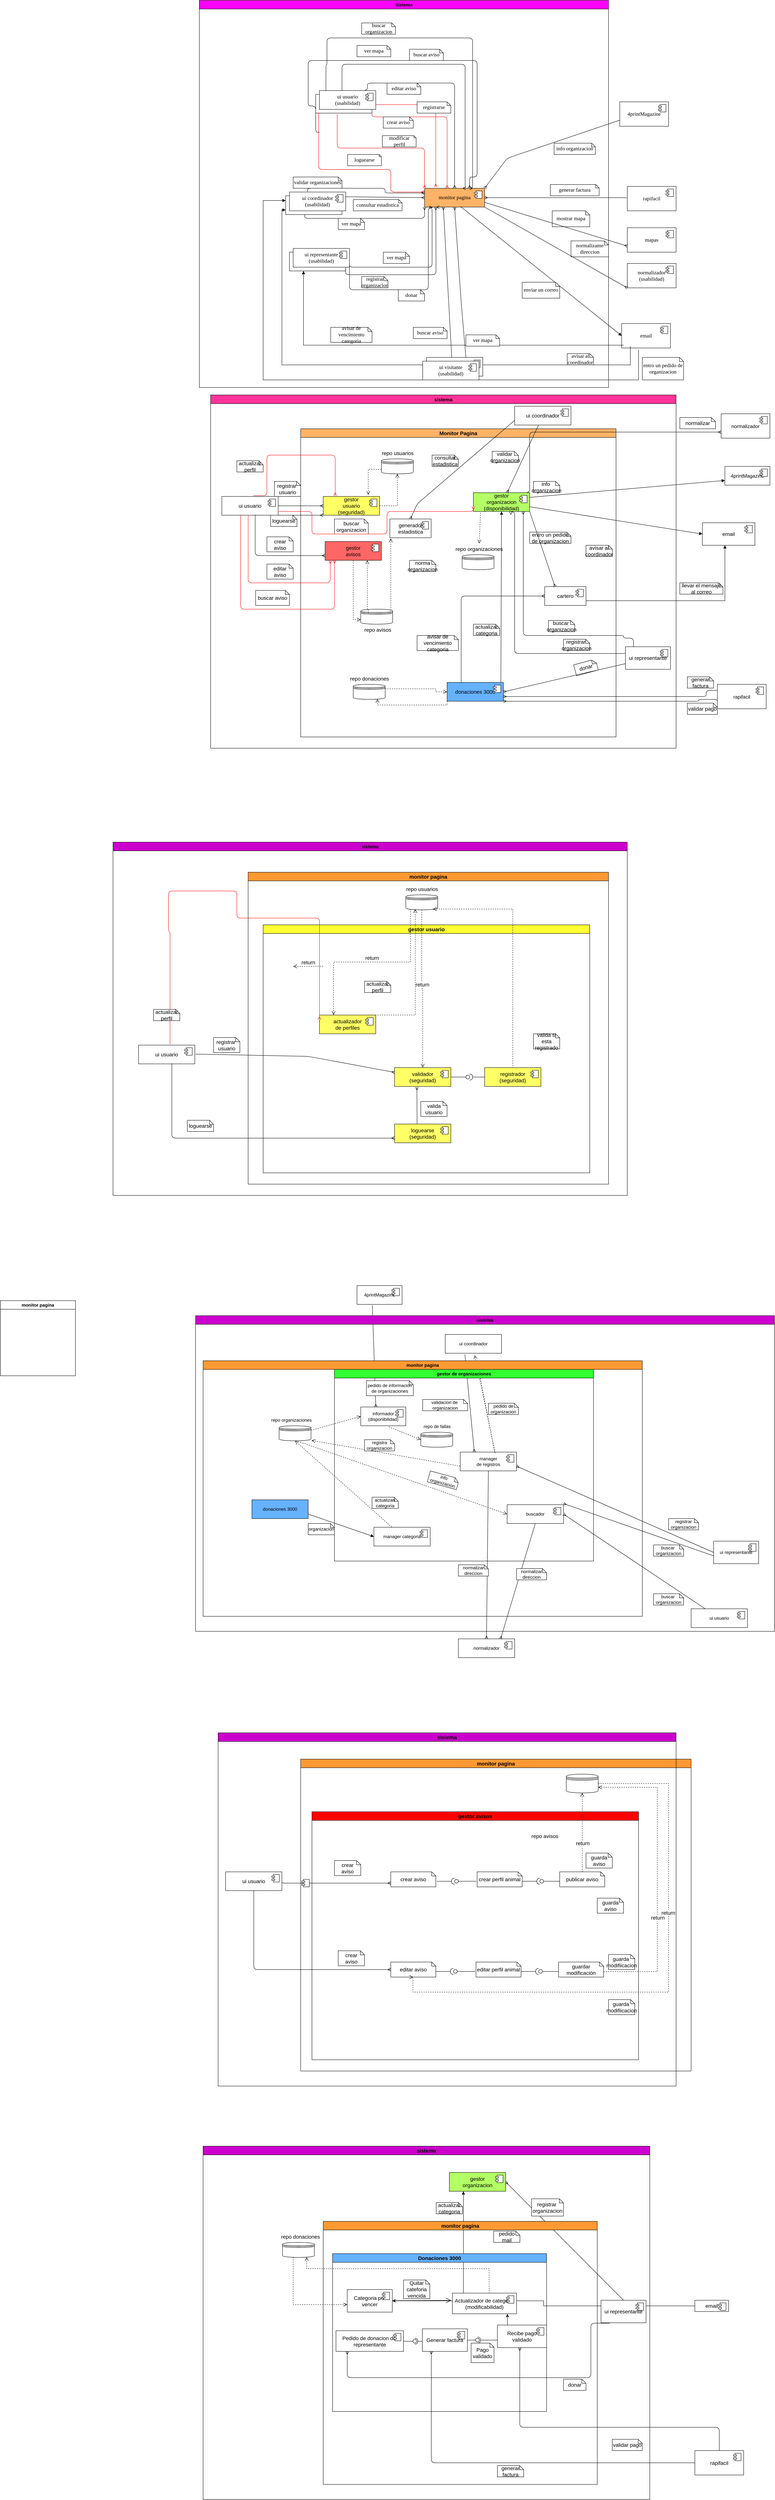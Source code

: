 <mxfile version="21.3.3" type="device">
  <diagram name="Página-1" id="9GQY0kyJ-48R15tiIs3G">
    <mxGraphModel dx="2887" dy="2869" grid="1" gridSize="10" guides="1" tooltips="1" connect="1" arrows="1" fold="1" page="1" pageScale="1" pageWidth="1200" pageHeight="1920" math="0" shadow="0">
      <root>
        <mxCell id="0" />
        <mxCell id="1" parent="0" />
        <mxCell id="7nL0F4okM6KjKUOcUlgd-7" value="Monitor Pagina" style="swimlane;whiteSpace=wrap;html=1;shadow=0;fillColor=#FFB366;fontSize=14;" parent="1" vertex="1">
          <mxGeometry x="160" y="640" width="840" height="820" as="geometry" />
        </mxCell>
        <mxCell id="7nL0F4okM6KjKUOcUlgd-8" value="" style="fontSize=14;html=1;endArrow=ERmany;entryX=0;entryY=0.5;entryDx=0;entryDy=0;exitX=1;exitY=0.5;exitDx=0;exitDy=0;" parent="7nL0F4okM6KjKUOcUlgd-7" edge="1">
          <mxGeometry width="100" height="100" relative="1" as="geometry">
            <mxPoint x="-60" y="230" as="sourcePoint" />
            <mxPoint x="60" y="230" as="targetPoint" />
          </mxGeometry>
        </mxCell>
        <mxCell id="7nL0F4okM6KjKUOcUlgd-10" value="donaciones 3000" style="html=1;dropTarget=0;whiteSpace=wrap;fillColor=#66B2FF;fontSize=14;" parent="7nL0F4okM6KjKUOcUlgd-7" vertex="1">
          <mxGeometry x="390" y="675" width="150" height="50" as="geometry" />
        </mxCell>
        <mxCell id="7nL0F4okM6KjKUOcUlgd-11" value="" style="shape=module;jettyWidth=8;jettyHeight=4;fontSize=14;" parent="7nL0F4okM6KjKUOcUlgd-10" vertex="1">
          <mxGeometry x="1" width="20" height="20" relative="1" as="geometry">
            <mxPoint x="-27" y="7" as="offset" />
          </mxGeometry>
        </mxCell>
        <mxCell id="7nL0F4okM6KjKUOcUlgd-13" value="" style="shape=datastore;whiteSpace=wrap;html=1;fontSize=14;" parent="7nL0F4okM6KjKUOcUlgd-7" vertex="1">
          <mxGeometry x="140" y="680" width="85" height="40" as="geometry" />
        </mxCell>
        <mxCell id="7nL0F4okM6KjKUOcUlgd-14" value="" style="html=1;verticalAlign=bottom;endArrow=open;dashed=1;endSize=8;edgeStyle=orthogonalEdgeStyle;elbow=vertical;rounded=0;entryX=0.759;entryY=0.975;entryDx=0;entryDy=0;entryPerimeter=0;exitX=0;exitY=1;exitDx=0;exitDy=0;fontSize=14;" parent="7nL0F4okM6KjKUOcUlgd-7" source="7nL0F4okM6KjKUOcUlgd-10" target="7nL0F4okM6KjKUOcUlgd-13" edge="1">
          <mxGeometry x="0.25" y="-10" relative="1" as="geometry">
            <mxPoint x="540" y="310" as="sourcePoint" />
            <mxPoint x="470" y="270" as="targetPoint" />
            <mxPoint as="offset" />
          </mxGeometry>
        </mxCell>
        <mxCell id="7nL0F4okM6KjKUOcUlgd-15" value="repo donaciones" style="text;html=1;align=center;verticalAlign=middle;resizable=0;points=[];autosize=1;strokeColor=none;fillColor=none;fontSize=14;" parent="7nL0F4okM6KjKUOcUlgd-7" vertex="1">
          <mxGeometry x="117.5" y="650" width="130" height="30" as="geometry" />
        </mxCell>
        <mxCell id="7nL0F4okM6KjKUOcUlgd-16" value="" style="html=1;verticalAlign=bottom;endArrow=open;dashed=1;endSize=8;edgeStyle=orthogonalEdgeStyle;elbow=vertical;rounded=0;exitX=1;exitY=0.3;exitDx=0;exitDy=0;entryX=0;entryY=0.5;entryDx=0;entryDy=0;fontSize=14;" parent="7nL0F4okM6KjKUOcUlgd-7" source="7nL0F4okM6KjKUOcUlgd-13" target="7nL0F4okM6KjKUOcUlgd-10" edge="1">
          <mxGeometry x="0.25" y="-10" relative="1" as="geometry">
            <mxPoint x="420" y="268" as="sourcePoint" />
            <mxPoint x="370" y="692" as="targetPoint" />
            <mxPoint as="offset" />
            <Array as="points">
              <mxPoint x="360" y="692" />
              <mxPoint x="360" y="700" />
            </Array>
          </mxGeometry>
        </mxCell>
        <mxCell id="7nL0F4okM6KjKUOcUlgd-17" value="donar" style="shape=note;size=11;whiteSpace=wrap;html=1;rotation=-15;fontSize=14;" parent="7nL0F4okM6KjKUOcUlgd-7" vertex="1">
          <mxGeometry x="730" y="620" width="60" height="30" as="geometry" />
        </mxCell>
        <mxCell id="7nL0F4okM6KjKUOcUlgd-34" value="actualizar categoria" style="shape=note;size=11;whiteSpace=wrap;html=1;fontSize=14;" parent="7nL0F4okM6KjKUOcUlgd-7" vertex="1">
          <mxGeometry x="460" y="520" width="70" height="30" as="geometry" />
        </mxCell>
        <mxCell id="7nL0F4okM6KjKUOcUlgd-58" value="validar&amp;nbsp;&lt;br style=&quot;font-size: 14px;&quot;&gt;organizacion" style="shape=note;size=11;whiteSpace=wrap;html=1;fontSize=14;" parent="7nL0F4okM6KjKUOcUlgd-7" vertex="1">
          <mxGeometry x="510" y="60" width="70" height="30" as="geometry" />
        </mxCell>
        <mxCell id="7nL0F4okM6KjKUOcUlgd-62" value="entro un pedido de organizacion" style="shape=note;size=11;whiteSpace=wrap;html=1;rotation=0;fontSize=14;" parent="7nL0F4okM6KjKUOcUlgd-7" vertex="1">
          <mxGeometry x="610" y="275" width="110" height="30" as="geometry" />
        </mxCell>
        <mxCell id="GUvQM5PgfF2UIEOBdYuE-47" value="" style="shape=datastore;whiteSpace=wrap;html=1;fontSize=14;" parent="7nL0F4okM6KjKUOcUlgd-7" vertex="1">
          <mxGeometry x="430" y="335" width="85" height="40" as="geometry" />
        </mxCell>
        <mxCell id="GUvQM5PgfF2UIEOBdYuE-48" value="repo organizaciones" style="text;html=1;align=center;verticalAlign=middle;resizable=0;points=[];autosize=1;strokeColor=none;fillColor=none;fontSize=14;" parent="7nL0F4okM6KjKUOcUlgd-7" vertex="1">
          <mxGeometry x="400" y="305" width="150" height="30" as="geometry" />
        </mxCell>
        <mxCell id="7nL0F4okM6KjKUOcUlgd-66" value="generador estadistica" style="html=1;dropTarget=0;whiteSpace=wrap;fontSize=14;" parent="7nL0F4okM6KjKUOcUlgd-7" vertex="1">
          <mxGeometry x="237.5" y="240" width="110" height="50" as="geometry" />
        </mxCell>
        <mxCell id="7nL0F4okM6KjKUOcUlgd-67" value="" style="shape=module;jettyWidth=8;jettyHeight=4;fontSize=14;" parent="7nL0F4okM6KjKUOcUlgd-66" vertex="1">
          <mxGeometry x="1" width="20" height="20" relative="1" as="geometry">
            <mxPoint x="-27" y="7" as="offset" />
          </mxGeometry>
        </mxCell>
        <mxCell id="7nL0F4okM6KjKUOcUlgd-70" value="consultar estadistica" style="shape=note;size=11;whiteSpace=wrap;html=1;fontSize=14;" parent="7nL0F4okM6KjKUOcUlgd-7" vertex="1">
          <mxGeometry x="350" y="70" width="70" height="30" as="geometry" />
        </mxCell>
        <mxCell id="GUvQM5PgfF2UIEOBdYuE-64" value="" style="shape=datastore;whiteSpace=wrap;html=1;fontSize=14;" parent="7nL0F4okM6KjKUOcUlgd-7" vertex="1">
          <mxGeometry x="160" y="480" width="85" height="40" as="geometry" />
        </mxCell>
        <mxCell id="7nL0F4okM6KjKUOcUlgd-68" value="" style="html=1;verticalAlign=bottom;endArrow=open;dashed=1;endSize=8;edgeStyle=orthogonalEdgeStyle;elbow=vertical;rounded=0;fontSize=14;" parent="7nL0F4okM6KjKUOcUlgd-7" edge="1">
          <mxGeometry x="0.25" y="-10" relative="1" as="geometry">
            <mxPoint x="240" y="483" as="sourcePoint" />
            <mxPoint x="240" y="292" as="targetPoint" />
            <mxPoint as="offset" />
            <Array as="points">
              <mxPoint x="240" y="292" />
            </Array>
          </mxGeometry>
        </mxCell>
        <mxCell id="GUvQM5PgfF2UIEOBdYuE-65" value="repo avisos" style="text;html=1;align=center;verticalAlign=middle;resizable=0;points=[];autosize=1;strokeColor=none;fillColor=none;fontSize=14;" parent="7nL0F4okM6KjKUOcUlgd-7" vertex="1">
          <mxGeometry x="155" y="520" width="100" height="30" as="geometry" />
        </mxCell>
        <mxCell id="7nL0F4okM6KjKUOcUlgd-80" value="info&amp;nbsp;&lt;br style=&quot;font-size: 14px;&quot;&gt;organizacion" style="shape=note;size=11;whiteSpace=wrap;html=1;fontSize=14;" parent="7nL0F4okM6KjKUOcUlgd-7" vertex="1">
          <mxGeometry x="620" y="140" width="70" height="30" as="geometry" />
        </mxCell>
        <mxCell id="2pT5f6uNXFld7u04Bk4S-18" value="cartero" style="html=1;dropTarget=0;whiteSpace=wrap;fontSize=14;" parent="7nL0F4okM6KjKUOcUlgd-7" vertex="1">
          <mxGeometry x="650" y="420" width="110" height="50" as="geometry" />
        </mxCell>
        <mxCell id="2pT5f6uNXFld7u04Bk4S-19" value="" style="shape=module;jettyWidth=8;jettyHeight=4;fontSize=14;" parent="2pT5f6uNXFld7u04Bk4S-18" vertex="1">
          <mxGeometry x="1" width="20" height="20" relative="1" as="geometry">
            <mxPoint x="-27" y="7" as="offset" />
          </mxGeometry>
        </mxCell>
        <mxCell id="GUvQM5PgfF2UIEOBdYuE-44" value="gestor &lt;br style=&quot;font-size: 14px;&quot;&gt;organizacion&lt;br&gt;(disponibilidad)" style="html=1;dropTarget=0;whiteSpace=wrap;fillColor=#B3FF66;fontSize=14;" parent="7nL0F4okM6KjKUOcUlgd-7" vertex="1">
          <mxGeometry x="460" y="170" width="150" height="50" as="geometry" />
        </mxCell>
        <mxCell id="GUvQM5PgfF2UIEOBdYuE-45" value="" style="shape=module;jettyWidth=8;jettyHeight=4;fontSize=14;" parent="GUvQM5PgfF2UIEOBdYuE-44" vertex="1">
          <mxGeometry x="1" width="20" height="20" relative="1" as="geometry">
            <mxPoint x="-27" y="7" as="offset" />
          </mxGeometry>
        </mxCell>
        <mxCell id="7nL0F4okM6KjKUOcUlgd-33" value="" style="html=1;verticalAlign=bottom;labelBackgroundColor=none;endArrow=block;endFill=1;rounded=0;entryX=0.5;entryY=1;entryDx=0;entryDy=0;exitX=0.955;exitY=0.004;exitDx=0;exitDy=0;exitPerimeter=0;fontSize=14;" parent="7nL0F4okM6KjKUOcUlgd-7" source="7nL0F4okM6KjKUOcUlgd-10" target="GUvQM5PgfF2UIEOBdYuE-44" edge="1">
          <mxGeometry width="160" relative="1" as="geometry">
            <mxPoint x="540" y="260" as="sourcePoint" />
            <mxPoint x="620" y="220" as="targetPoint" />
          </mxGeometry>
        </mxCell>
        <mxCell id="2pT5f6uNXFld7u04Bk4S-22" value="" style="endArrow=open;startArrow=none;endFill=0;startFill=0;endSize=8;html=1;verticalAlign=bottom;dashed=1;labelBackgroundColor=none;rounded=0;exitX=0.127;exitY=1.068;exitDx=0;exitDy=0;exitPerimeter=0;fontSize=14;" parent="7nL0F4okM6KjKUOcUlgd-7" source="GUvQM5PgfF2UIEOBdYuE-44" target="GUvQM5PgfF2UIEOBdYuE-48" edge="1">
          <mxGeometry width="160" relative="1" as="geometry">
            <mxPoint x="460" y="200" as="sourcePoint" />
            <mxPoint x="620" y="200" as="targetPoint" />
          </mxGeometry>
        </mxCell>
        <mxCell id="7nL0F4okM6KjKUOcUlgd-65" value="avisar de vencimiento&lt;br style=&quot;font-size: 14px;&quot;&gt;categoria" style="shape=note;size=11;whiteSpace=wrap;html=1;rotation=0;fontSize=14;" parent="7nL0F4okM6KjKUOcUlgd-7" vertex="1">
          <mxGeometry x="310" y="550" width="110" height="40" as="geometry" />
        </mxCell>
        <mxCell id="2pT5f6uNXFld7u04Bk4S-24" value="" style="fontSize=14;html=1;endArrow=ERmany;exitX=0.25;exitY=0;exitDx=0;exitDy=0;edgeStyle=orthogonalEdgeStyle;entryX=0;entryY=0.5;entryDx=0;entryDy=0;" parent="7nL0F4okM6KjKUOcUlgd-7" source="7nL0F4okM6KjKUOcUlgd-10" target="2pT5f6uNXFld7u04Bk4S-18" edge="1">
          <mxGeometry width="100" height="100" relative="1" as="geometry">
            <mxPoint x="800" y="410" as="sourcePoint" />
            <mxPoint x="427" y="430" as="targetPoint" />
          </mxGeometry>
        </mxCell>
        <mxCell id="2pT5f6uNXFld7u04Bk4S-26" value="" style="fontSize=14;html=1;endArrow=ERmany;entryX=0.25;entryY=0;entryDx=0;entryDy=0;fillColor=#FF0000;exitX=1;exitY=1;exitDx=0;exitDy=0;" parent="7nL0F4okM6KjKUOcUlgd-7" source="GUvQM5PgfF2UIEOBdYuE-44" target="2pT5f6uNXFld7u04Bk4S-18" edge="1">
          <mxGeometry width="100" height="100" relative="1" as="geometry">
            <mxPoint x="790" y="240" as="sourcePoint" />
            <mxPoint x="724" y="420" as="targetPoint" />
          </mxGeometry>
        </mxCell>
        <mxCell id="2pT5f6uNXFld7u04Bk4S-28" value="avisar al coordinador" style="shape=note;size=10;whiteSpace=wrap;html=1;rotation=0;fontSize=14;" parent="7nL0F4okM6KjKUOcUlgd-7" vertex="1">
          <mxGeometry x="760" y="310" width="70" height="30" as="geometry" />
        </mxCell>
        <mxCell id="GUvQM5PgfF2UIEOBdYuE-1" value="ui usuario" style="html=1;dropTarget=0;whiteSpace=wrap;rounded=0;fontSize=14;fontStyle=0;fontFamily=Verdana;" parent="1" vertex="1">
          <mxGeometry x="200" y="-250" width="150" height="50" as="geometry" />
        </mxCell>
        <mxCell id="GUvQM5PgfF2UIEOBdYuE-2" value="" style="shape=module;jettyWidth=8;jettyHeight=4;rounded=0;fontSize=14;fontStyle=0;fontFamily=Verdana;" parent="GUvQM5PgfF2UIEOBdYuE-1" vertex="1">
          <mxGeometry x="1" width="20" height="20" relative="1" as="geometry">
            <mxPoint x="-27" y="7" as="offset" />
          </mxGeometry>
        </mxCell>
        <mxCell id="GUvQM5PgfF2UIEOBdYuE-3" value="ui coordinador" style="html=1;dropTarget=0;whiteSpace=wrap;rounded=0;fontSize=14;fontStyle=0;fontFamily=Verdana;" parent="1" vertex="1">
          <mxGeometry x="120" y="20" width="150" height="50" as="geometry" />
        </mxCell>
        <mxCell id="GUvQM5PgfF2UIEOBdYuE-4" value="" style="shape=module;jettyWidth=8;jettyHeight=4;rounded=0;fontSize=14;fontStyle=0;fontFamily=Verdana;" parent="GUvQM5PgfF2UIEOBdYuE-3" vertex="1">
          <mxGeometry x="1" width="20" height="20" relative="1" as="geometry">
            <mxPoint x="-27" y="7" as="offset" />
          </mxGeometry>
        </mxCell>
        <mxCell id="GUvQM5PgfF2UIEOBdYuE-5" value="ui representante" style="html=1;dropTarget=0;whiteSpace=wrap;rounded=0;fontSize=14;fontStyle=0;fontFamily=Verdana;" parent="1" vertex="1">
          <mxGeometry x="130" y="170" width="150" height="50" as="geometry" />
        </mxCell>
        <mxCell id="GUvQM5PgfF2UIEOBdYuE-6" value="" style="shape=module;jettyWidth=8;jettyHeight=4;rounded=0;fontSize=14;fontStyle=0;fontFamily=Verdana;" parent="GUvQM5PgfF2UIEOBdYuE-5" vertex="1">
          <mxGeometry x="1" width="20" height="20" relative="1" as="geometry">
            <mxPoint x="-27" y="7" as="offset" />
          </mxGeometry>
        </mxCell>
        <mxCell id="GUvQM5PgfF2UIEOBdYuE-11" value="ui usuario&lt;br&gt;(usabilidad)&lt;br&gt;" style="html=1;dropTarget=0;whiteSpace=wrap;rounded=0;fontSize=14;fontStyle=0;fontFamily=Verdana;" parent="1" vertex="1">
          <mxGeometry x="210" y="-260" width="150" height="50" as="geometry" />
        </mxCell>
        <mxCell id="GUvQM5PgfF2UIEOBdYuE-12" value="" style="shape=module;jettyWidth=8;jettyHeight=4;rounded=0;fontSize=14;fontStyle=0;fontFamily=Verdana;" parent="GUvQM5PgfF2UIEOBdYuE-11" vertex="1">
          <mxGeometry x="1" width="20" height="20" relative="1" as="geometry">
            <mxPoint x="-27" y="7" as="offset" />
          </mxGeometry>
        </mxCell>
        <mxCell id="GUvQM5PgfF2UIEOBdYuE-13" value="ui coordinador&lt;br&gt;(usabilidad)" style="html=1;dropTarget=0;whiteSpace=wrap;rounded=0;fontSize=14;fontStyle=0;fontFamily=Verdana;" parent="1" vertex="1">
          <mxGeometry x="130" y="10" width="150" height="50" as="geometry" />
        </mxCell>
        <mxCell id="GUvQM5PgfF2UIEOBdYuE-14" value="" style="shape=module;jettyWidth=8;jettyHeight=4;rounded=0;fontSize=14;fontStyle=0;fontFamily=Verdana;" parent="GUvQM5PgfF2UIEOBdYuE-13" vertex="1">
          <mxGeometry x="1" width="20" height="20" relative="1" as="geometry">
            <mxPoint x="-27" y="7" as="offset" />
          </mxGeometry>
        </mxCell>
        <mxCell id="GUvQM5PgfF2UIEOBdYuE-15" value="ui representante&lt;br&gt;(usabilidad)" style="html=1;dropTarget=0;whiteSpace=wrap;rounded=0;fontSize=14;fontStyle=0;fontFamily=Verdana;" parent="1" vertex="1">
          <mxGeometry x="140" y="160" width="150" height="50" as="geometry" />
        </mxCell>
        <mxCell id="GUvQM5PgfF2UIEOBdYuE-16" value="" style="shape=module;jettyWidth=8;jettyHeight=4;rounded=0;fontSize=14;fontStyle=0;fontFamily=Verdana;" parent="GUvQM5PgfF2UIEOBdYuE-15" vertex="1">
          <mxGeometry x="1" width="20" height="20" relative="1" as="geometry">
            <mxPoint x="-27" y="7" as="offset" />
          </mxGeometry>
        </mxCell>
        <mxCell id="GUvQM5PgfF2UIEOBdYuE-17" value="monitor pagina" style="html=1;dropTarget=0;whiteSpace=wrap;rounded=0;fillColor=#FFB366;fontSize=14;fontStyle=0;fontFamily=Verdana;" parent="1" vertex="1">
          <mxGeometry x="490" width="160" height="50" as="geometry" />
        </mxCell>
        <mxCell id="GUvQM5PgfF2UIEOBdYuE-18" value="" style="shape=module;jettyWidth=8;jettyHeight=4;rounded=0;fontSize=14;fontStyle=0;fontFamily=Verdana;" parent="GUvQM5PgfF2UIEOBdYuE-17" vertex="1">
          <mxGeometry x="1" width="20" height="20" relative="1" as="geometry">
            <mxPoint x="-27" y="7" as="offset" />
          </mxGeometry>
        </mxCell>
        <mxCell id="GUvQM5PgfF2UIEOBdYuE-23" value="" style="fontSize=14;html=1;endArrow=ERmany;exitX=1;exitY=0.25;exitDx=0;exitDy=0;entryX=0;entryY=0.5;entryDx=0;entryDy=0;fontStyle=0;fontFamily=Verdana;" parent="1" source="GUvQM5PgfF2UIEOBdYuE-13" target="GUvQM5PgfF2UIEOBdYuE-17" edge="1">
          <mxGeometry width="100" height="100" relative="1" as="geometry">
            <mxPoint x="790" as="sourcePoint" />
            <mxPoint x="890" y="-100" as="targetPoint" />
          </mxGeometry>
        </mxCell>
        <mxCell id="GUvQM5PgfF2UIEOBdYuE-25" value="" style="fontSize=14;html=1;endArrow=ERmany;exitX=0.338;exitY=0.99;exitDx=0;exitDy=0;entryX=0;entryY=1;entryDx=0;entryDy=0;edgeStyle=orthogonalEdgeStyle;exitPerimeter=0;fontStyle=0;fontFamily=Verdana;" parent="1" source="GUvQM5PgfF2UIEOBdYuE-3" target="GUvQM5PgfF2UIEOBdYuE-17" edge="1">
          <mxGeometry width="100" height="100" relative="1" as="geometry">
            <mxPoint x="815" y="80" as="sourcePoint" />
            <mxPoint x="655" y="83" as="targetPoint" />
          </mxGeometry>
        </mxCell>
        <mxCell id="GUvQM5PgfF2UIEOBdYuE-27" value="" style="fontSize=14;html=1;endArrow=ERmany;exitX=1;exitY=0.75;exitDx=0;exitDy=0;entryX=0.079;entryY=1.019;entryDx=0;entryDy=0;entryPerimeter=0;edgeStyle=orthogonalEdgeStyle;fontStyle=0;fontFamily=Verdana;" parent="1" source="GUvQM5PgfF2UIEOBdYuE-15" target="GUvQM5PgfF2UIEOBdYuE-17" edge="1">
          <mxGeometry width="100" height="100" relative="1" as="geometry">
            <mxPoint x="610" y="203.5" as="sourcePoint" />
            <mxPoint x="450" y="206.5" as="targetPoint" />
            <Array as="points">
              <mxPoint x="290" y="210" />
              <mxPoint x="510" y="210" />
              <mxPoint x="510" y="51" />
            </Array>
          </mxGeometry>
        </mxCell>
        <mxCell id="GUvQM5PgfF2UIEOBdYuE-29" value="" style="fontSize=14;html=1;endArrow=ERmany;exitX=1;exitY=1;exitDx=0;exitDy=0;edgeStyle=orthogonalEdgeStyle;fontStyle=0;fontFamily=Verdana;" parent="1" source="GUvQM5PgfF2UIEOBdYuE-5" edge="1">
          <mxGeometry width="100" height="100" relative="1" as="geometry">
            <mxPoint x="490" y="217" as="sourcePoint" />
            <mxPoint x="520" y="50" as="targetPoint" />
          </mxGeometry>
        </mxCell>
        <mxCell id="GUvQM5PgfF2UIEOBdYuE-30" value="registrar organizacion" style="shape=note;size=11;whiteSpace=wrap;html=1;fontSize=14;fontStyle=0;fontFamily=Verdana;" parent="1" vertex="1">
          <mxGeometry x="322.5" y="235" width="70" height="30" as="geometry" />
        </mxCell>
        <mxCell id="GUvQM5PgfF2UIEOBdYuE-31" value="" style="fontSize=14;html=1;endArrow=ERmany;exitX=1;exitY=1;exitDx=0;exitDy=0;edgeStyle=orthogonalEdgeStyle;strokeColor=#FF0000;fontStyle=0;fontFamily=Verdana;" parent="1" source="GUvQM5PgfF2UIEOBdYuE-1" edge="1">
          <mxGeometry width="100" height="100" relative="1" as="geometry">
            <mxPoint x="590" y="-70" as="sourcePoint" />
            <mxPoint x="550" as="targetPoint" />
            <Array as="points">
              <mxPoint x="350" y="-190" />
              <mxPoint x="550" y="-190" />
              <mxPoint x="550" y="-3" />
            </Array>
          </mxGeometry>
        </mxCell>
        <mxCell id="GUvQM5PgfF2UIEOBdYuE-33" value="editar aviso" style="shape=note;size=10;whiteSpace=wrap;html=1;fontSize=14;fontStyle=0;fontFamily=Verdana;" parent="1" vertex="1">
          <mxGeometry x="390" y="-280" width="90" height="30" as="geometry" />
        </mxCell>
        <mxCell id="GUvQM5PgfF2UIEOBdYuE-35" value="" style="fontSize=14;html=1;endArrow=ERmany;exitX=1;exitY=0.75;exitDx=0;exitDy=0;entryX=0.186;entryY=-0.067;entryDx=0;entryDy=0;entryPerimeter=0;edgeStyle=orthogonalEdgeStyle;fillColor=#f8cecc;strokeColor=#FF0000;fontStyle=0;fontFamily=Verdana;" parent="1" source="GUvQM5PgfF2UIEOBdYuE-11" target="GUvQM5PgfF2UIEOBdYuE-17" edge="1">
          <mxGeometry width="100" height="100" relative="1" as="geometry">
            <mxPoint x="420" y="-70" as="sourcePoint" />
            <mxPoint x="260" y="-67" as="targetPoint" />
          </mxGeometry>
        </mxCell>
        <mxCell id="GUvQM5PgfF2UIEOBdYuE-37" value="" style="fontSize=14;html=1;endArrow=ERmany;exitX=0.382;exitY=1.057;exitDx=0;exitDy=0;exitPerimeter=0;edgeStyle=orthogonalEdgeStyle;strokeColor=#FF0000;fontStyle=0;fontFamily=Verdana;" parent="1" source="GUvQM5PgfF2UIEOBdYuE-1" edge="1">
          <mxGeometry width="100" height="100" relative="1" as="geometry">
            <mxPoint x="350" y="-16.5" as="sourcePoint" />
            <mxPoint x="490" as="targetPoint" />
            <Array as="points">
              <mxPoint x="257" y="-107" />
              <mxPoint x="490" y="-107" />
            </Array>
          </mxGeometry>
        </mxCell>
        <mxCell id="GUvQM5PgfF2UIEOBdYuE-38" value="modificar perfil" style="shape=note;size=6;whiteSpace=wrap;html=1;fontSize=14;fontStyle=0;fontFamily=Verdana;" parent="1" vertex="1">
          <mxGeometry x="377.5" y="-140" width="90" height="30" as="geometry" />
        </mxCell>
        <mxCell id="GUvQM5PgfF2UIEOBdYuE-39" value="" style="fontSize=14;html=1;endArrow=ERmany;exitX=0.052;exitY=0.981;exitDx=0;exitDy=0;exitPerimeter=0;edgeStyle=orthogonalEdgeStyle;strokeColor=#FF0000;fontStyle=0;fontFamily=Verdana;" parent="1" source="GUvQM5PgfF2UIEOBdYuE-1" edge="1">
          <mxGeometry width="100" height="100" relative="1" as="geometry">
            <mxPoint x="340" y="33.5" as="sourcePoint" />
            <mxPoint x="489" y="10" as="targetPoint" />
            <Array as="points">
              <mxPoint x="208" y="-50" />
              <mxPoint x="400" y="-50" />
              <mxPoint x="400" y="10" />
            </Array>
          </mxGeometry>
        </mxCell>
        <mxCell id="GUvQM5PgfF2UIEOBdYuE-40" value="loguearse" style="shape=note;size=6;whiteSpace=wrap;html=1;fontSize=14;fontStyle=0;fontFamily=Verdana;" parent="1" vertex="1">
          <mxGeometry x="285" y="-90" width="90" height="30" as="geometry" />
        </mxCell>
        <mxCell id="GUvQM5PgfF2UIEOBdYuE-41" value="" style="fontSize=14;html=1;endArrow=ERmany;edgeStyle=orthogonalEdgeStyle;exitX=0.25;exitY=0;exitDx=0;exitDy=0;entryX=0.5;entryY=0;entryDx=0;entryDy=0;fontStyle=0;fontFamily=Verdana;" parent="1" source="GUvQM5PgfF2UIEOBdYuE-11" target="GUvQM5PgfF2UIEOBdYuE-17" edge="1">
          <mxGeometry width="100" height="100" relative="1" as="geometry">
            <mxPoint x="610" y="-180" as="sourcePoint" />
            <mxPoint x="570" y="60" as="targetPoint" />
            <Array as="points">
              <mxPoint x="338" y="-260" />
              <mxPoint x="338" y="-280" />
              <mxPoint x="570" y="-280" />
            </Array>
          </mxGeometry>
        </mxCell>
        <mxCell id="GUvQM5PgfF2UIEOBdYuE-49" value="" style="fontSize=14;html=1;endArrow=ERmany;exitX=0;exitY=0.25;exitDx=0;exitDy=0;edgeStyle=orthogonalEdgeStyle;" parent="1" source="GUvQM5PgfF2UIEOBdYuE-51" edge="1">
          <mxGeometry width="100" height="100" relative="1" as="geometry">
            <mxPoint x="1140" y="823.75" as="sourcePoint" />
            <mxPoint x="720" y="860" as="targetPoint" />
            <Array as="points">
              <mxPoint x="1025" y="1238" />
              <mxPoint x="730" y="1238" />
              <mxPoint x="730" y="861" />
            </Array>
          </mxGeometry>
        </mxCell>
        <mxCell id="GUvQM5PgfF2UIEOBdYuE-55" value="gestor &lt;br style=&quot;font-size: 14px;&quot;&gt;usuario&lt;br&gt;(seguridad)" style="html=1;dropTarget=0;whiteSpace=wrap;fillColor=#FFFF66;fontSize=14;" parent="1" vertex="1">
          <mxGeometry x="220" y="820" width="150" height="50" as="geometry" />
        </mxCell>
        <mxCell id="GUvQM5PgfF2UIEOBdYuE-56" value="" style="shape=module;jettyWidth=8;jettyHeight=4;fontSize=14;" parent="GUvQM5PgfF2UIEOBdYuE-55" vertex="1">
          <mxGeometry x="1" width="20" height="20" relative="1" as="geometry">
            <mxPoint x="-27" y="7" as="offset" />
          </mxGeometry>
        </mxCell>
        <mxCell id="GUvQM5PgfF2UIEOBdYuE-57" value="" style="shape=datastore;whiteSpace=wrap;html=1;fontSize=14;" parent="1" vertex="1">
          <mxGeometry x="375" y="720" width="85" height="40" as="geometry" />
        </mxCell>
        <mxCell id="GUvQM5PgfF2UIEOBdYuE-58" value="repo usuarios" style="text;html=1;align=center;verticalAlign=middle;resizable=0;points=[];autosize=1;strokeColor=none;fillColor=none;fontSize=14;" parent="1" vertex="1">
          <mxGeometry x="362.5" y="690" width="110" height="30" as="geometry" />
        </mxCell>
        <mxCell id="GUvQM5PgfF2UIEOBdYuE-59" value="" style="html=1;verticalAlign=bottom;endArrow=open;dashed=1;endSize=8;edgeStyle=orthogonalEdgeStyle;elbow=vertical;rounded=0;entryX=0.5;entryY=1;entryDx=0;entryDy=0;exitX=1;exitY=0.5;exitDx=0;exitDy=0;fontSize=14;" parent="1" source="GUvQM5PgfF2UIEOBdYuE-55" target="GUvQM5PgfF2UIEOBdYuE-57" edge="1">
          <mxGeometry x="0.25" y="-10" relative="1" as="geometry">
            <mxPoint x="450" y="820" as="sourcePoint" />
            <mxPoint x="380" y="780" as="targetPoint" />
            <mxPoint as="offset" />
          </mxGeometry>
        </mxCell>
        <mxCell id="GUvQM5PgfF2UIEOBdYuE-60" value="ui usuario" style="html=1;dropTarget=0;whiteSpace=wrap;rounded=0;fontSize=14;" parent="1" vertex="1">
          <mxGeometry x="-50" y="820" width="150" height="50" as="geometry" />
        </mxCell>
        <mxCell id="GUvQM5PgfF2UIEOBdYuE-61" value="" style="shape=module;jettyWidth=8;jettyHeight=4;rounded=0;fontSize=14;" parent="GUvQM5PgfF2UIEOBdYuE-60" vertex="1">
          <mxGeometry x="1" width="20" height="20" relative="1" as="geometry">
            <mxPoint x="-27" y="7" as="offset" />
          </mxGeometry>
        </mxCell>
        <mxCell id="GUvQM5PgfF2UIEOBdYuE-62" value="" style="fontSize=14;html=1;endArrow=ERmany;entryX=0;entryY=0.5;entryDx=0;entryDy=0;exitX=1;exitY=0.5;exitDx=0;exitDy=0;" parent="1" source="GUvQM5PgfF2UIEOBdYuE-60" target="GUvQM5PgfF2UIEOBdYuE-55" edge="1">
          <mxGeometry width="100" height="100" relative="1" as="geometry">
            <mxPoint x="260" y="760" as="sourcePoint" />
            <mxPoint x="122" y="788.25" as="targetPoint" />
          </mxGeometry>
        </mxCell>
        <mxCell id="GUvQM5PgfF2UIEOBdYuE-63" value="registrar&amp;nbsp;&lt;br style=&quot;font-size: 14px;&quot;&gt;usuario" style="shape=note;size=11;whiteSpace=wrap;html=1;fontSize=14;" parent="1" vertex="1">
          <mxGeometry x="90" y="780" width="70" height="40" as="geometry" />
        </mxCell>
        <mxCell id="GUvQM5PgfF2UIEOBdYuE-66" value="gestor &lt;br style=&quot;font-size: 14px;&quot;&gt;avisos" style="html=1;dropTarget=0;whiteSpace=wrap;fillColor=#FF6666;fontSize=14;" parent="1" vertex="1">
          <mxGeometry x="225" y="940" width="150" height="50" as="geometry" />
        </mxCell>
        <mxCell id="GUvQM5PgfF2UIEOBdYuE-67" value="" style="shape=module;jettyWidth=8;jettyHeight=4;fontSize=14;" parent="GUvQM5PgfF2UIEOBdYuE-66" vertex="1">
          <mxGeometry x="1" width="20" height="20" relative="1" as="geometry">
            <mxPoint x="-27" y="7" as="offset" />
          </mxGeometry>
        </mxCell>
        <mxCell id="GUvQM5PgfF2UIEOBdYuE-68" value="" style="html=1;verticalAlign=bottom;endArrow=open;dashed=1;endSize=8;edgeStyle=orthogonalEdgeStyle;elbow=vertical;rounded=0;entryX=0;entryY=0.7;entryDx=0;entryDy=0;exitX=0.5;exitY=1;exitDx=0;exitDy=0;fontSize=14;" parent="1" source="GUvQM5PgfF2UIEOBdYuE-66" target="GUvQM5PgfF2UIEOBdYuE-64" edge="1">
          <mxGeometry x="0.25" y="-10" relative="1" as="geometry">
            <mxPoint x="375" y="967.48" as="sourcePoint" />
            <mxPoint x="423" y="882.48" as="targetPoint" />
            <mxPoint as="offset" />
          </mxGeometry>
        </mxCell>
        <mxCell id="GUvQM5PgfF2UIEOBdYuE-69" value="" style="fontSize=14;html=1;endArrow=ERmany;entryX=0;entryY=0.75;entryDx=0;entryDy=0;edgeStyle=orthogonalEdgeStyle;exitX=0.592;exitY=0.981;exitDx=0;exitDy=0;exitPerimeter=0;" parent="1" source="GUvQM5PgfF2UIEOBdYuE-60" target="GUvQM5PgfF2UIEOBdYuE-66" edge="1">
          <mxGeometry width="100" height="100" relative="1" as="geometry">
            <mxPoint x="60" y="960" as="sourcePoint" />
            <mxPoint x="225" y="960" as="targetPoint" />
          </mxGeometry>
        </mxCell>
        <mxCell id="GUvQM5PgfF2UIEOBdYuE-70" value="crear aviso" style="shape=note;size=11;whiteSpace=wrap;html=1;fontSize=14;" parent="1" vertex="1">
          <mxGeometry x="70" y="927.5" width="70" height="40" as="geometry" />
        </mxCell>
        <mxCell id="7nL0F4okM6KjKUOcUlgd-1" value="" style="fontSize=14;html=1;endArrow=ERmany;edgeStyle=orthogonalEdgeStyle;entryX=0.092;entryY=1.023;entryDx=0;entryDy=0;entryPerimeter=0;strokeColor=#FF0000;" parent="1" target="GUvQM5PgfF2UIEOBdYuE-66" edge="1">
          <mxGeometry width="100" height="100" relative="1" as="geometry">
            <mxPoint x="25" y="870" as="sourcePoint" />
            <mxPoint x="270" y="1080" as="targetPoint" />
            <Array as="points">
              <mxPoint x="20" y="870" />
              <mxPoint x="20" y="1050" />
              <mxPoint x="239" y="1050" />
            </Array>
          </mxGeometry>
        </mxCell>
        <mxCell id="7nL0F4okM6KjKUOcUlgd-3" value="" style="html=1;verticalAlign=bottom;endArrow=open;dashed=1;endSize=8;edgeStyle=orthogonalEdgeStyle;elbow=vertical;rounded=0;entryX=0.75;entryY=1;entryDx=0;entryDy=0;fontSize=14;" parent="1" target="GUvQM5PgfF2UIEOBdYuE-66" edge="1">
          <mxGeometry x="0.25" y="-10" relative="1" as="geometry">
            <mxPoint x="340" y="1130" as="sourcePoint" />
            <mxPoint x="460" y="910" as="targetPoint" />
            <mxPoint as="offset" />
            <Array as="points">
              <mxPoint x="340" y="1120" />
              <mxPoint x="337" y="1120" />
            </Array>
          </mxGeometry>
        </mxCell>
        <mxCell id="7nL0F4okM6KjKUOcUlgd-4" value="" style="fontSize=14;html=1;endArrow=ERmany;exitX=0.56;exitY=-0.04;exitDx=0;exitDy=0;exitPerimeter=0;edgeStyle=orthogonalEdgeStyle;entryX=0.213;entryY=-0.04;entryDx=0;entryDy=0;entryPerimeter=0;strokeColor=#FF0000;" parent="1" source="GUvQM5PgfF2UIEOBdYuE-60" target="GUvQM5PgfF2UIEOBdYuE-55" edge="1">
          <mxGeometry width="100" height="100" relative="1" as="geometry">
            <mxPoint x="30" y="730" as="sourcePoint" />
            <mxPoint x="140" y="710" as="targetPoint" />
            <Array as="points">
              <mxPoint x="70" y="818" />
              <mxPoint x="70" y="710" />
              <mxPoint x="252" y="710" />
            </Array>
          </mxGeometry>
        </mxCell>
        <mxCell id="7nL0F4okM6KjKUOcUlgd-5" value="actualizar perfil" style="shape=note;size=11;whiteSpace=wrap;html=1;fontSize=14;" parent="1" vertex="1">
          <mxGeometry x="-10" y="725" width="70" height="30" as="geometry" />
        </mxCell>
        <mxCell id="7nL0F4okM6KjKUOcUlgd-6" value="" style="html=1;verticalAlign=bottom;endArrow=open;dashed=1;endSize=8;edgeStyle=orthogonalEdgeStyle;elbow=vertical;rounded=0;entryX=0.8;entryY=-0.08;entryDx=0;entryDy=0;exitX=0;exitY=0.7;exitDx=0;exitDy=0;entryPerimeter=0;fontSize=14;" parent="1" source="GUvQM5PgfF2UIEOBdYuE-57" target="GUvQM5PgfF2UIEOBdYuE-55" edge="1">
          <mxGeometry x="0.25" y="-10" relative="1" as="geometry">
            <mxPoint x="380" y="855" as="sourcePoint" />
            <mxPoint x="428" y="770" as="targetPoint" />
            <mxPoint as="offset" />
          </mxGeometry>
        </mxCell>
        <mxCell id="7nL0F4okM6KjKUOcUlgd-9" value="loguearse" style="shape=note;size=11;whiteSpace=wrap;html=1;fontSize=14;" parent="1" vertex="1">
          <mxGeometry x="80" y="870" width="70" height="30" as="geometry" />
        </mxCell>
        <mxCell id="7nL0F4okM6KjKUOcUlgd-22" value="" style="fontSize=14;html=1;endArrow=ERmany;exitX=0;exitY=0.5;exitDx=0;exitDy=0;edgeStyle=orthogonalEdgeStyle;entryX=1;entryY=0.5;entryDx=0;entryDy=0;fontStyle=0;fontFamily=Verdana;" parent="1" source="7nL0F4okM6KjKUOcUlgd-36" target="GUvQM5PgfF2UIEOBdYuE-17" edge="1">
          <mxGeometry width="100" height="100" relative="1" as="geometry">
            <mxPoint x="817.04" y="177.985" as="sourcePoint" />
            <mxPoint x="640" y="50" as="targetPoint" />
            <Array as="points">
              <mxPoint x="1030" y="25" />
            </Array>
          </mxGeometry>
        </mxCell>
        <mxCell id="7nL0F4okM6KjKUOcUlgd-24" value="rapifacil" style="html=1;dropTarget=0;whiteSpace=wrap;rounded=0;fontSize=13;" parent="1" vertex="1">
          <mxGeometry x="1270" y="1320" width="130" height="65" as="geometry" />
        </mxCell>
        <mxCell id="7nL0F4okM6KjKUOcUlgd-25" value="" style="shape=module;jettyWidth=8;jettyHeight=4;rounded=0;fontSize=13;" parent="7nL0F4okM6KjKUOcUlgd-24" vertex="1">
          <mxGeometry x="1" width="20" height="20" relative="1" as="geometry">
            <mxPoint x="-27" y="7" as="offset" />
          </mxGeometry>
        </mxCell>
        <mxCell id="7nL0F4okM6KjKUOcUlgd-26" value="" style="fontSize=14;html=1;endArrow=ERmany;exitX=0;exitY=0.25;exitDx=0;exitDy=0;edgeStyle=orthogonalEdgeStyle;entryX=1;entryY=0.75;entryDx=0;entryDy=0;" parent="1" source="7nL0F4okM6KjKUOcUlgd-24" target="7nL0F4okM6KjKUOcUlgd-10" edge="1">
          <mxGeometry width="100" height="100" relative="1" as="geometry">
            <mxPoint x="878" y="1030" as="sourcePoint" />
            <mxPoint x="590" y="1310" as="targetPoint" />
            <Array as="points">
              <mxPoint x="1240" y="1336" />
              <mxPoint x="1240" y="1352" />
            </Array>
          </mxGeometry>
        </mxCell>
        <mxCell id="7nL0F4okM6KjKUOcUlgd-31" value="" style="fontSize=14;html=1;endArrow=ERmany;edgeStyle=orthogonalEdgeStyle;entryX=1;entryY=1;entryDx=0;entryDy=0;exitX=0;exitY=0.75;exitDx=0;exitDy=0;" parent="1" source="7nL0F4okM6KjKUOcUlgd-24" target="7nL0F4okM6KjKUOcUlgd-10" edge="1">
          <mxGeometry width="100" height="100" relative="1" as="geometry">
            <mxPoint x="1240" y="1360" as="sourcePoint" />
            <mxPoint x="800" y="1320" as="targetPoint" />
            <Array as="points">
              <mxPoint x="1270" y="1360" />
              <mxPoint x="1220" y="1360" />
              <mxPoint x="1220" y="1365" />
            </Array>
          </mxGeometry>
        </mxCell>
        <mxCell id="7nL0F4okM6KjKUOcUlgd-36" value="rapifacil" style="html=1;dropTarget=0;whiteSpace=wrap;rounded=0;fontSize=14;fontStyle=0;fontFamily=Verdana;" parent="1" vertex="1">
          <mxGeometry x="1030" y="-5" width="130" height="65" as="geometry" />
        </mxCell>
        <mxCell id="7nL0F4okM6KjKUOcUlgd-37" value="" style="shape=module;jettyWidth=8;jettyHeight=4;rounded=0;fontSize=14;fontStyle=0;fontFamily=Verdana;" parent="7nL0F4okM6KjKUOcUlgd-36" vertex="1">
          <mxGeometry x="1" width="20" height="20" relative="1" as="geometry">
            <mxPoint x="-27" y="7" as="offset" />
          </mxGeometry>
        </mxCell>
        <mxCell id="7nL0F4okM6KjKUOcUlgd-38" value="generar factura" style="shape=note;size=9;whiteSpace=wrap;html=1;fontSize=14;fontStyle=0;fontFamily=Verdana;" parent="1" vertex="1">
          <mxGeometry x="825" y="-10" width="130" height="30" as="geometry" />
        </mxCell>
        <mxCell id="7nL0F4okM6KjKUOcUlgd-39" value="email" style="html=1;dropTarget=0;whiteSpace=wrap;rounded=0;fontSize=14;fontStyle=0;fontFamily=Verdana;" parent="1" vertex="1">
          <mxGeometry x="1015" y="360" width="130" height="65" as="geometry" />
        </mxCell>
        <mxCell id="7nL0F4okM6KjKUOcUlgd-40" value="" style="shape=module;jettyWidth=8;jettyHeight=4;rounded=0;fontSize=14;fontStyle=0;fontFamily=Verdana;" parent="7nL0F4okM6KjKUOcUlgd-39" vertex="1">
          <mxGeometry x="1" width="20" height="20" relative="1" as="geometry">
            <mxPoint x="-27" y="7" as="offset" />
          </mxGeometry>
        </mxCell>
        <mxCell id="7nL0F4okM6KjKUOcUlgd-57" value="" style="fontSize=14;html=1;endArrow=ERmany;entryX=0.6;entryY=0;entryDx=0;entryDy=0;entryPerimeter=0;fillColor=#FF0000;" parent="1" source="7nL0F4okM6KjKUOcUlgd-55" target="GUvQM5PgfF2UIEOBdYuE-44" edge="1">
          <mxGeometry width="100" height="100" relative="1" as="geometry">
            <mxPoint x="990" y="731.75" as="sourcePoint" />
            <mxPoint x="832" y="680" as="targetPoint" />
          </mxGeometry>
        </mxCell>
        <mxCell id="7nL0F4okM6KjKUOcUlgd-59" value="email" style="html=1;dropTarget=0;whiteSpace=wrap;rounded=0;fontSize=14;" parent="1" vertex="1">
          <mxGeometry x="1230" y="890" width="140" height="60" as="geometry" />
        </mxCell>
        <mxCell id="7nL0F4okM6KjKUOcUlgd-60" value="" style="shape=module;jettyWidth=8;jettyHeight=4;rounded=0;fontSize=14;" parent="7nL0F4okM6KjKUOcUlgd-59" vertex="1">
          <mxGeometry x="1" width="20" height="20" relative="1" as="geometry">
            <mxPoint x="-27" y="7" as="offset" />
          </mxGeometry>
        </mxCell>
        <mxCell id="7nL0F4okM6KjKUOcUlgd-61" value="" style="html=1;verticalAlign=bottom;labelBackgroundColor=none;endArrow=block;endFill=1;rounded=0;entryX=0;entryY=0.5;entryDx=0;entryDy=0;exitX=1;exitY=0.75;exitDx=0;exitDy=0;fontSize=14;" parent="1" source="GUvQM5PgfF2UIEOBdYuE-44" target="7nL0F4okM6KjKUOcUlgd-59" edge="1">
          <mxGeometry width="160" relative="1" as="geometry">
            <mxPoint x="954.5" y="810" as="sourcePoint" />
            <mxPoint x="954.5" y="734" as="targetPoint" />
          </mxGeometry>
        </mxCell>
        <mxCell id="7nL0F4okM6KjKUOcUlgd-64" value="" style="html=1;verticalAlign=bottom;labelBackgroundColor=none;endArrow=block;endFill=1;rounded=0;edgeStyle=orthogonalEdgeStyle;exitX=1;exitY=0.75;exitDx=0;exitDy=0;entryX=0.429;entryY=1;entryDx=0;entryDy=0;entryPerimeter=0;fontSize=14;" parent="1" source="2pT5f6uNXFld7u04Bk4S-18" target="7nL0F4okM6KjKUOcUlgd-59" edge="1">
          <mxGeometry width="160" relative="1" as="geometry">
            <mxPoint x="830" y="1140" as="sourcePoint" />
            <mxPoint x="1280" y="1098" as="targetPoint" />
          </mxGeometry>
        </mxCell>
        <mxCell id="7nL0F4okM6KjKUOcUlgd-12" value="" style="fontSize=14;html=1;endArrow=ERmany;entryX=1;entryY=0.5;entryDx=0;entryDy=0;exitX=0;exitY=0.75;exitDx=0;exitDy=0;" parent="1" source="GUvQM5PgfF2UIEOBdYuE-51" target="7nL0F4okM6KjKUOcUlgd-10" edge="1">
          <mxGeometry width="100" height="100" relative="1" as="geometry">
            <mxPoint x="998" y="920" as="sourcePoint" />
            <mxPoint x="860" y="948.25" as="targetPoint" />
          </mxGeometry>
        </mxCell>
        <mxCell id="7nL0F4okM6KjKUOcUlgd-69" value="" style="fontSize=14;html=1;endArrow=ERmany;entryX=0.5;entryY=0;entryDx=0;entryDy=0;fillColor=#FF0000;exitX=0;exitY=0.75;exitDx=0;exitDy=0;" parent="1" source="7nL0F4okM6KjKUOcUlgd-55" target="7nL0F4okM6KjKUOcUlgd-66" edge="1">
          <mxGeometry width="100" height="100" relative="1" as="geometry">
            <mxPoint x="460" y="600" as="sourcePoint" />
            <mxPoint x="530" y="795" as="targetPoint" />
            <Array as="points">
              <mxPoint x="470" y="840" />
            </Array>
          </mxGeometry>
        </mxCell>
        <mxCell id="7nL0F4okM6KjKUOcUlgd-71" value="4printMagazine" style="html=1;dropTarget=0;whiteSpace=wrap;rounded=0;fontSize=14;fontStyle=0;fontFamily=Verdana;" parent="1" vertex="1">
          <mxGeometry x="1010" y="-230" width="130" height="65" as="geometry" />
        </mxCell>
        <mxCell id="7nL0F4okM6KjKUOcUlgd-72" value="" style="shape=module;jettyWidth=8;jettyHeight=4;rounded=0;fontSize=14;fontStyle=0;fontFamily=Verdana;" parent="7nL0F4okM6KjKUOcUlgd-71" vertex="1">
          <mxGeometry x="1" width="20" height="20" relative="1" as="geometry">
            <mxPoint x="-27" y="7" as="offset" />
          </mxGeometry>
        </mxCell>
        <mxCell id="7nL0F4okM6KjKUOcUlgd-73" value="" style="fontSize=14;html=1;endArrow=ERmany;entryX=1;entryY=0;entryDx=0;entryDy=0;exitX=0;exitY=0.75;exitDx=0;exitDy=0;fontStyle=0;fontFamily=Verdana;" parent="1" source="7nL0F4okM6KjKUOcUlgd-71" target="GUvQM5PgfF2UIEOBdYuE-17" edge="1">
          <mxGeometry width="100" height="100" relative="1" as="geometry">
            <mxPoint x="800" y="-120" as="sourcePoint" />
            <mxPoint x="640" y="-117" as="targetPoint" />
            <Array as="points">
              <mxPoint x="710" y="-80" />
            </Array>
          </mxGeometry>
        </mxCell>
        <mxCell id="7nL0F4okM6KjKUOcUlgd-74" value="info organizacion" style="shape=note;size=10;whiteSpace=wrap;html=1;rotation=0;fontSize=14;fontStyle=0;fontFamily=Verdana;" parent="1" vertex="1">
          <mxGeometry x="835" y="-120" width="110" height="30" as="geometry" />
        </mxCell>
        <mxCell id="7nL0F4okM6KjKUOcUlgd-77" value="4printMagazine" style="html=1;dropTarget=0;whiteSpace=wrap;rounded=0;fontSize=13;" parent="1" vertex="1">
          <mxGeometry x="1290" y="740" width="120" height="50" as="geometry" />
        </mxCell>
        <mxCell id="7nL0F4okM6KjKUOcUlgd-78" value="" style="shape=module;jettyWidth=8;jettyHeight=4;rounded=0;fontSize=13;" parent="7nL0F4okM6KjKUOcUlgd-77" vertex="1">
          <mxGeometry x="1" width="20" height="20" relative="1" as="geometry">
            <mxPoint x="-27" y="7" as="offset" />
          </mxGeometry>
        </mxCell>
        <mxCell id="7nL0F4okM6KjKUOcUlgd-115" value="gestor usuario" style="swimlane;whiteSpace=wrap;html=1;fillColor=#FFFF33;fontSize=14;" parent="1" vertex="1">
          <mxGeometry x="60" y="1960" width="870" height="660" as="geometry" />
        </mxCell>
        <mxCell id="7nL0F4okM6KjKUOcUlgd-86" value="registrador&lt;br&gt;(seguridad)" style="html=1;dropTarget=0;whiteSpace=wrap;fillColor=#FFFF66;fontSize=14;" parent="7nL0F4okM6KjKUOcUlgd-115" vertex="1">
          <mxGeometry x="590" y="380" width="150" height="50" as="geometry" />
        </mxCell>
        <mxCell id="7nL0F4okM6KjKUOcUlgd-87" value="" style="shape=module;jettyWidth=8;jettyHeight=4;fontSize=14;" parent="7nL0F4okM6KjKUOcUlgd-86" vertex="1">
          <mxGeometry x="1" width="20" height="20" relative="1" as="geometry">
            <mxPoint x="-27" y="7" as="offset" />
          </mxGeometry>
        </mxCell>
        <mxCell id="7nL0F4okM6KjKUOcUlgd-136" value="actualizador&lt;br style=&quot;font-size: 14px;&quot;&gt;de perfiles" style="html=1;dropTarget=0;whiteSpace=wrap;fillColor=#FFFF66;fontSize=14;" parent="7nL0F4okM6KjKUOcUlgd-115" vertex="1">
          <mxGeometry x="150" y="240" width="150" height="50" as="geometry" />
        </mxCell>
        <mxCell id="7nL0F4okM6KjKUOcUlgd-137" value="" style="shape=module;jettyWidth=8;jettyHeight=4;fontSize=14;" parent="7nL0F4okM6KjKUOcUlgd-136" vertex="1">
          <mxGeometry x="1" width="20" height="20" relative="1" as="geometry">
            <mxPoint x="-27" y="7" as="offset" />
          </mxGeometry>
        </mxCell>
        <mxCell id="7nL0F4okM6KjKUOcUlgd-139" value="actualizar perfil" style="shape=note;size=11;whiteSpace=wrap;html=1;fontSize=14;" parent="7nL0F4okM6KjKUOcUlgd-115" vertex="1">
          <mxGeometry x="270" y="150" width="70" height="30" as="geometry" />
        </mxCell>
        <mxCell id="7nL0F4okM6KjKUOcUlgd-142" value="valida si esta registrado" style="shape=note;size=11;whiteSpace=wrap;html=1;fontSize=14;" parent="7nL0F4okM6KjKUOcUlgd-115" vertex="1">
          <mxGeometry x="720" y="290" width="70" height="40" as="geometry" />
        </mxCell>
        <mxCell id="7nL0F4okM6KjKUOcUlgd-143" value="validador&lt;br&gt;(seguridad)" style="html=1;dropTarget=0;whiteSpace=wrap;fillColor=#FFFF66;fontSize=14;" parent="7nL0F4okM6KjKUOcUlgd-115" vertex="1">
          <mxGeometry x="350" y="380" width="150" height="50" as="geometry" />
        </mxCell>
        <mxCell id="7nL0F4okM6KjKUOcUlgd-144" value="" style="shape=module;jettyWidth=8;jettyHeight=4;fontSize=14;" parent="7nL0F4okM6KjKUOcUlgd-143" vertex="1">
          <mxGeometry x="1" width="20" height="20" relative="1" as="geometry">
            <mxPoint x="-27" y="7" as="offset" />
          </mxGeometry>
        </mxCell>
        <mxCell id="7nL0F4okM6KjKUOcUlgd-154" value="return" style="html=1;verticalAlign=bottom;endArrow=open;dashed=1;endSize=8;edgeStyle=elbowEdgeStyle;elbow=vertical;curved=0;rounded=0;fontSize=14;" parent="7nL0F4okM6KjKUOcUlgd-115" edge="1">
          <mxGeometry relative="1" as="geometry">
            <mxPoint x="160" y="110.25" as="sourcePoint" />
            <mxPoint x="80" y="110.25" as="targetPoint" />
          </mxGeometry>
        </mxCell>
        <mxCell id="7nL0F4okM6KjKUOcUlgd-166" value="loguearse&lt;br&gt;(seguridad)" style="html=1;dropTarget=0;whiteSpace=wrap;fillColor=#FFFF66;fontSize=14;" parent="7nL0F4okM6KjKUOcUlgd-115" vertex="1">
          <mxGeometry x="350" y="530" width="150" height="50" as="geometry" />
        </mxCell>
        <mxCell id="7nL0F4okM6KjKUOcUlgd-167" value="" style="shape=module;jettyWidth=8;jettyHeight=4;fontSize=14;" parent="7nL0F4okM6KjKUOcUlgd-166" vertex="1">
          <mxGeometry x="1" width="20" height="20" relative="1" as="geometry">
            <mxPoint x="-27" y="7" as="offset" />
          </mxGeometry>
        </mxCell>
        <mxCell id="2pT5f6uNXFld7u04Bk4S-94" value="" style="fontSize=14;html=1;endArrow=ERmany;edgeStyle=orthogonalEdgeStyle;entryX=0.397;entryY=1.034;entryDx=0;entryDy=0;entryPerimeter=0;" parent="7nL0F4okM6KjKUOcUlgd-115" target="7nL0F4okM6KjKUOcUlgd-143" edge="1">
          <mxGeometry width="100" height="100" relative="1" as="geometry">
            <mxPoint x="410" y="530" as="sourcePoint" />
            <mxPoint x="360" y="578" as="targetPoint" />
            <Array as="points">
              <mxPoint x="410" y="527" />
            </Array>
          </mxGeometry>
        </mxCell>
        <mxCell id="2pT5f6uNXFld7u04Bk4S-95" value="valida&lt;br style=&quot;font-size: 14px;&quot;&gt;usuario" style="shape=note;size=11;whiteSpace=wrap;html=1;fontSize=14;" parent="7nL0F4okM6KjKUOcUlgd-115" vertex="1">
          <mxGeometry x="420" y="470" width="70" height="40" as="geometry" />
        </mxCell>
        <mxCell id="7nL0F4okM6KjKUOcUlgd-119" value="ui usuario" style="html=1;dropTarget=0;whiteSpace=wrap;rounded=0;fontSize=14;" parent="1" vertex="1">
          <mxGeometry x="-272" y="2280" width="150" height="50" as="geometry" />
        </mxCell>
        <mxCell id="7nL0F4okM6KjKUOcUlgd-120" value="" style="shape=module;jettyWidth=8;jettyHeight=4;rounded=0;fontSize=14;" parent="7nL0F4okM6KjKUOcUlgd-119" vertex="1">
          <mxGeometry x="1" width="20" height="20" relative="1" as="geometry">
            <mxPoint x="-27" y="7" as="offset" />
          </mxGeometry>
        </mxCell>
        <mxCell id="7nL0F4okM6KjKUOcUlgd-121" value="registrar&amp;nbsp;&lt;br style=&quot;font-size: 14px;&quot;&gt;usuario" style="shape=note;size=11;whiteSpace=wrap;html=1;fontSize=14;" parent="1" vertex="1">
          <mxGeometry x="-72" y="2260" width="70" height="40" as="geometry" />
        </mxCell>
        <mxCell id="7nL0F4okM6KjKUOcUlgd-122" value="" style="fontSize=14;html=1;endArrow=ERmany;edgeStyle=orthogonalEdgeStyle;exitX=0.592;exitY=0.981;exitDx=0;exitDy=0;exitPerimeter=0;entryX=0;entryY=0.75;entryDx=0;entryDy=0;" parent="1" source="7nL0F4okM6KjKUOcUlgd-119" target="7nL0F4okM6KjKUOcUlgd-166" edge="1">
          <mxGeometry width="100" height="100" relative="1" as="geometry">
            <mxPoint x="-202" y="2120" as="sourcePoint" />
            <mxPoint x="330" y="2100" as="targetPoint" />
          </mxGeometry>
        </mxCell>
        <mxCell id="7nL0F4okM6KjKUOcUlgd-125" value="" style="fontSize=14;html=1;endArrow=ERmany;exitX=0.56;exitY=-0.04;exitDx=0;exitDy=0;exitPerimeter=0;edgeStyle=orthogonalEdgeStyle;strokeColor=#FF0000;entryX=0;entryY=0.25;entryDx=0;entryDy=0;" parent="1" source="7nL0F4okM6KjKUOcUlgd-119" target="7nL0F4okM6KjKUOcUlgd-136" edge="1">
          <mxGeometry width="100" height="100" relative="1" as="geometry">
            <mxPoint x="-232" y="1890" as="sourcePoint" />
            <mxPoint x="-10" y="1970" as="targetPoint" />
            <Array as="points">
              <mxPoint x="-192" y="1978" />
              <mxPoint x="-192" y="1870" />
              <mxPoint x="-10" y="1870" />
              <mxPoint x="-10" y="1942" />
            </Array>
          </mxGeometry>
        </mxCell>
        <mxCell id="7nL0F4okM6KjKUOcUlgd-126" value="actualizar perfil" style="shape=note;size=11;whiteSpace=wrap;html=1;fontSize=14;" parent="1" vertex="1">
          <mxGeometry x="-232" y="2185" width="70" height="30" as="geometry" />
        </mxCell>
        <mxCell id="7nL0F4okM6KjKUOcUlgd-127" value="loguearse" style="shape=note;size=11;whiteSpace=wrap;html=1;fontSize=14;" parent="1" vertex="1">
          <mxGeometry x="-142" y="2480" width="70" height="30" as="geometry" />
        </mxCell>
        <mxCell id="7nL0F4okM6KjKUOcUlgd-130" value="" style="fontSize=14;html=1;endArrow=ERmany;entryX=0;entryY=0.25;entryDx=0;entryDy=0;" parent="1" target="7nL0F4okM6KjKUOcUlgd-143" edge="1">
          <mxGeometry width="100" height="100" relative="1" as="geometry">
            <mxPoint x="-120" y="2304" as="sourcePoint" />
            <mxPoint x="400" y="2350" as="targetPoint" />
            <Array as="points">
              <mxPoint x="180" y="2310" />
            </Array>
          </mxGeometry>
        </mxCell>
        <mxCell id="7nL0F4okM6KjKUOcUlgd-133" value="" style="shape=datastore;whiteSpace=wrap;html=1;fontSize=14;" parent="1" vertex="1">
          <mxGeometry x="440" y="1880" width="85" height="40" as="geometry" />
        </mxCell>
        <mxCell id="7nL0F4okM6KjKUOcUlgd-134" value="repo usuarios" style="text;html=1;align=center;verticalAlign=middle;resizable=0;points=[];autosize=1;strokeColor=none;fillColor=none;fontSize=14;" parent="1" vertex="1">
          <mxGeometry x="427.5" y="1850" width="110" height="30" as="geometry" />
        </mxCell>
        <mxCell id="7nL0F4okM6KjKUOcUlgd-145" value="" style="rounded=0;orthogonalLoop=1;jettySize=auto;html=1;endArrow=none;endFill=0;sketch=0;sourcePerimeterSpacing=0;targetPerimeterSpacing=0;exitX=1;exitY=0.5;exitDx=0;exitDy=0;fontSize=14;" parent="1" source="7nL0F4okM6KjKUOcUlgd-143" target="7nL0F4okM6KjKUOcUlgd-147" edge="1">
          <mxGeometry relative="1" as="geometry">
            <mxPoint x="420" y="2225" as="sourcePoint" />
          </mxGeometry>
        </mxCell>
        <mxCell id="7nL0F4okM6KjKUOcUlgd-146" value="" style="rounded=0;orthogonalLoop=1;jettySize=auto;html=1;endArrow=halfCircle;endFill=0;endSize=6;strokeWidth=1;sketch=0;exitX=0;exitY=0.5;exitDx=0;exitDy=0;fontSize=14;" parent="1" source="7nL0F4okM6KjKUOcUlgd-86" edge="1">
          <mxGeometry relative="1" as="geometry">
            <mxPoint x="460" y="2225" as="sourcePoint" />
            <mxPoint x="610" y="2365" as="targetPoint" />
          </mxGeometry>
        </mxCell>
        <mxCell id="7nL0F4okM6KjKUOcUlgd-147" value="" style="ellipse;whiteSpace=wrap;html=1;align=center;aspect=fixed;resizable=0;points=[];outlineConnect=0;sketch=0;fontSize=14;" parent="1" vertex="1">
          <mxGeometry x="600" y="2360" width="10" height="10" as="geometry" />
        </mxCell>
        <mxCell id="7nL0F4okM6KjKUOcUlgd-150" value="" style="html=1;verticalAlign=bottom;endArrow=open;dashed=1;endSize=8;edgeStyle=orthogonalEdgeStyle;elbow=vertical;rounded=0;entryX=0.85;entryY=0.95;entryDx=0;entryDy=0;exitX=0.25;exitY=0;exitDx=0;exitDy=0;entryPerimeter=0;fontSize=14;" parent="1" source="7nL0F4okM6KjKUOcUlgd-86" target="7nL0F4okM6KjKUOcUlgd-133" edge="1">
          <mxGeometry x="0.25" y="-10" relative="1" as="geometry">
            <mxPoint x="650" y="2220" as="sourcePoint" />
            <mxPoint x="757" y="2299" as="targetPoint" />
            <mxPoint as="offset" />
            <Array as="points">
              <mxPoint x="725" y="2340" />
              <mxPoint x="725" y="1918" />
            </Array>
          </mxGeometry>
        </mxCell>
        <mxCell id="7nL0F4okM6KjKUOcUlgd-151" value="" style="html=1;verticalAlign=bottom;endArrow=open;dashed=1;endSize=8;edgeStyle=orthogonalEdgeStyle;elbow=vertical;rounded=0;entryX=0.297;entryY=0.962;entryDx=0;entryDy=0;exitX=0.55;exitY=0;exitDx=0;exitDy=0;exitPerimeter=0;entryPerimeter=0;fontSize=14;" parent="1" source="7nL0F4okM6KjKUOcUlgd-136" target="7nL0F4okM6KjKUOcUlgd-133" edge="1">
          <mxGeometry x="0.25" y="-10" relative="1" as="geometry">
            <mxPoint x="280" y="2031" as="sourcePoint" />
            <mxPoint x="387" y="2110" as="targetPoint" />
            <mxPoint as="offset" />
            <Array as="points">
              <mxPoint x="465" y="2200" />
            </Array>
          </mxGeometry>
        </mxCell>
        <mxCell id="7nL0F4okM6KjKUOcUlgd-155" value="return" style="html=1;verticalAlign=bottom;endArrow=open;dashed=1;endSize=8;edgeStyle=elbowEdgeStyle;elbow=vertical;curved=0;rounded=0;entryX=0.25;entryY=0;entryDx=0;entryDy=0;exitX=0.15;exitY=0.95;exitDx=0;exitDy=0;exitPerimeter=0;fontSize=14;" parent="1" source="7nL0F4okM6KjKUOcUlgd-133" target="7nL0F4okM6KjKUOcUlgd-136" edge="1">
          <mxGeometry relative="1" as="geometry">
            <mxPoint x="472.5" y="2160.5" as="sourcePoint" />
            <mxPoint x="392.5" y="2160.5" as="targetPoint" />
          </mxGeometry>
        </mxCell>
        <mxCell id="7nL0F4okM6KjKUOcUlgd-156" value="return" style="html=1;verticalAlign=bottom;endArrow=open;dashed=1;endSize=8;edgeStyle=elbowEdgeStyle;elbow=vertical;curved=0;rounded=0;entryX=0.5;entryY=0;entryDx=0;entryDy=0;exitX=0.5;exitY=1;exitDx=0;exitDy=0;fontSize=14;" parent="1" source="7nL0F4okM6KjKUOcUlgd-133" target="7nL0F4okM6KjKUOcUlgd-143" edge="1">
          <mxGeometry relative="1" as="geometry">
            <mxPoint x="610" y="2249.25" as="sourcePoint" />
            <mxPoint x="530" y="2249.25" as="targetPoint" />
            <Array as="points">
              <mxPoint x="490" y="2130" />
            </Array>
          </mxGeometry>
        </mxCell>
        <mxCell id="VkablN4FExGGcb9Bc2XR-5" value="ui coordinador" style="html=1;dropTarget=0;whiteSpace=wrap;rounded=0;" parent="1" vertex="1">
          <mxGeometry x="545" y="3050" width="150" height="50" as="geometry" />
        </mxCell>
        <mxCell id="VkablN4FExGGcb9Bc2XR-6" value="" style="shape=module;jettyWidth=8;jettyHeight=4;rounded=0;" parent="VkablN4FExGGcb9Bc2XR-5" vertex="1">
          <mxGeometry x="1" width="20" height="20" relative="1" as="geometry">
            <mxPoint x="-22" y="90" as="offset" />
          </mxGeometry>
        </mxCell>
        <mxCell id="VkablN4FExGGcb9Bc2XR-7" value="4printMagazine" style="html=1;dropTarget=0;whiteSpace=wrap;rounded=0;" parent="1" vertex="1">
          <mxGeometry x="310" y="2920" width="120" height="50" as="geometry" />
        </mxCell>
        <mxCell id="VkablN4FExGGcb9Bc2XR-8" value="" style="shape=module;jettyWidth=8;jettyHeight=4;rounded=0;" parent="VkablN4FExGGcb9Bc2XR-7" vertex="1">
          <mxGeometry x="1" width="20" height="20" relative="1" as="geometry">
            <mxPoint x="-27" y="7" as="offset" />
          </mxGeometry>
        </mxCell>
        <mxCell id="VkablN4FExGGcb9Bc2XR-11" value="" style="shape=datastore;whiteSpace=wrap;html=1;" parent="1" vertex="1">
          <mxGeometry x="102.5" y="3293" width="85" height="40" as="geometry" />
        </mxCell>
        <mxCell id="VkablN4FExGGcb9Bc2XR-13" value="manager categoria" style="html=1;dropTarget=0;whiteSpace=wrap;rounded=0;" parent="1" vertex="1">
          <mxGeometry x="355" y="3563" width="150" height="50" as="geometry" />
        </mxCell>
        <mxCell id="VkablN4FExGGcb9Bc2XR-14" value="" style="shape=module;jettyWidth=8;jettyHeight=4;rounded=0;" parent="VkablN4FExGGcb9Bc2XR-13" vertex="1">
          <mxGeometry x="1" width="20" height="20" relative="1" as="geometry">
            <mxPoint x="-27" y="7" as="offset" />
          </mxGeometry>
        </mxCell>
        <mxCell id="VkablN4FExGGcb9Bc2XR-15" value="repo organizaciones" style="text;html=1;align=center;verticalAlign=middle;resizable=0;points=[];autosize=1;strokeColor=none;fillColor=none;" parent="1" vertex="1">
          <mxGeometry x="70" y="3263" width="130" height="30" as="geometry" />
        </mxCell>
        <mxCell id="VkablN4FExGGcb9Bc2XR-16" value="" style="html=1;verticalAlign=bottom;labelBackgroundColor=none;endArrow=block;endFill=1;rounded=0;entryX=0;entryY=0.5;entryDx=0;entryDy=0;exitX=1;exitY=0.5;exitDx=0;exitDy=0;" parent="1" target="VkablN4FExGGcb9Bc2XR-13" edge="1">
          <mxGeometry width="160" relative="1" as="geometry">
            <mxPoint x="180" y="3528" as="sourcePoint" />
            <mxPoint x="630" y="3320" as="targetPoint" />
          </mxGeometry>
        </mxCell>
        <mxCell id="VkablN4FExGGcb9Bc2XR-17" value="organizacion" style="shape=note;size=11;whiteSpace=wrap;html=1;" parent="1" vertex="1">
          <mxGeometry x="180" y="3553" width="70" height="30" as="geometry" />
        </mxCell>
        <mxCell id="VkablN4FExGGcb9Bc2XR-19" value="" style="html=1;verticalAlign=bottom;endArrow=open;dashed=1;endSize=8;elbow=vertical;rounded=0;exitX=0.32;exitY=0;exitDx=0;exitDy=0;exitPerimeter=0;entryX=0.5;entryY=1;entryDx=0;entryDy=0;" parent="1" source="VkablN4FExGGcb9Bc2XR-13" target="VkablN4FExGGcb9Bc2XR-11" edge="1">
          <mxGeometry relative="1" as="geometry">
            <mxPoint x="420" y="3363" as="sourcePoint" />
            <mxPoint x="340" y="3363" as="targetPoint" />
          </mxGeometry>
        </mxCell>
        <mxCell id="VkablN4FExGGcb9Bc2XR-21" value="manager&lt;br&gt;de registros" style="html=1;dropTarget=0;whiteSpace=wrap;rounded=0;" parent="1" vertex="1">
          <mxGeometry x="585" y="3363" width="150" height="50" as="geometry" />
        </mxCell>
        <mxCell id="VkablN4FExGGcb9Bc2XR-22" value="" style="shape=module;jettyWidth=8;jettyHeight=4;rounded=0;" parent="VkablN4FExGGcb9Bc2XR-21" vertex="1">
          <mxGeometry x="1" width="20" height="20" relative="1" as="geometry">
            <mxPoint x="-27" y="7" as="offset" />
          </mxGeometry>
        </mxCell>
        <mxCell id="VkablN4FExGGcb9Bc2XR-23" value="" style="fontSize=12;html=1;endArrow=ERmany;entryX=1;entryY=0.75;entryDx=0;entryDy=0;exitX=0;exitY=0.5;exitDx=0;exitDy=0;" parent="1" source="VkablN4FExGGcb9Bc2XR-1" target="VkablN4FExGGcb9Bc2XR-21" edge="1">
          <mxGeometry width="100" height="100" relative="1" as="geometry">
            <mxPoint x="976.5" y="3493" as="sourcePoint" />
            <mxPoint x="730" y="3500.5" as="targetPoint" />
          </mxGeometry>
        </mxCell>
        <mxCell id="VkablN4FExGGcb9Bc2XR-25" value="" style="html=1;verticalAlign=bottom;endArrow=open;dashed=1;endSize=8;elbow=vertical;rounded=0;exitX=0;exitY=0.75;exitDx=0;exitDy=0;entryX=1.018;entryY=0.975;entryDx=0;entryDy=0;entryPerimeter=0;" parent="1" source="VkablN4FExGGcb9Bc2XR-21" target="VkablN4FExGGcb9Bc2XR-11" edge="1">
          <mxGeometry relative="1" as="geometry">
            <mxPoint x="450.5" y="3363" as="sourcePoint" />
            <mxPoint x="219.5" y="3243" as="targetPoint" />
          </mxGeometry>
        </mxCell>
        <mxCell id="VkablN4FExGGcb9Bc2XR-30" value="" style="html=1;verticalAlign=bottom;endArrow=open;dashed=1;endSize=8;elbow=vertical;rounded=0;exitX=0.62;exitY=0.04;exitDx=0;exitDy=0;entryX=0.69;entryY=1.04;entryDx=0;entryDy=0;entryPerimeter=0;exitPerimeter=0;" parent="1" source="VkablN4FExGGcb9Bc2XR-21" edge="1">
          <mxGeometry relative="1" as="geometry">
            <mxPoint x="970" y="3243" as="sourcePoint" />
            <mxPoint x="623.5" y="3105" as="targetPoint" />
          </mxGeometry>
        </mxCell>
        <mxCell id="VkablN4FExGGcb9Bc2XR-31" value="" style="html=1;verticalAlign=bottom;endArrow=open;dashed=1;endSize=8;elbow=vertical;rounded=0;exitX=0.613;exitY=0.02;exitDx=0;exitDy=0;exitPerimeter=0;" parent="1" source="VkablN4FExGGcb9Bc2XR-21" edge="1">
          <mxGeometry relative="1" as="geometry">
            <mxPoint x="670" y="3293" as="sourcePoint" />
            <mxPoint x="630" y="3123" as="targetPoint" />
          </mxGeometry>
        </mxCell>
        <mxCell id="VkablN4FExGGcb9Bc2XR-33" value="" style="fontSize=12;html=1;endArrow=ERmany;entryX=0.25;entryY=0;entryDx=0;entryDy=0;" parent="1" target="VkablN4FExGGcb9Bc2XR-21" edge="1">
          <mxGeometry width="100" height="100" relative="1" as="geometry">
            <mxPoint x="597.412" y="3103" as="sourcePoint" />
            <mxPoint x="477.5" y="3356" as="targetPoint" />
          </mxGeometry>
        </mxCell>
        <mxCell id="VkablN4FExGGcb9Bc2XR-35" value="" style="fontSize=12;html=1;endArrow=ERmany;fillColor=#FF0000;exitX=0.34;exitY=1.045;exitDx=0;exitDy=0;exitPerimeter=0;entryX=0.335;entryY=0.009;entryDx=0;entryDy=0;entryPerimeter=0;" parent="1" source="VkablN4FExGGcb9Bc2XR-7" target="VkablN4FExGGcb9Bc2XR-36" edge="1">
          <mxGeometry width="100" height="100" relative="1" as="geometry">
            <mxPoint x="863.5" y="3189" as="sourcePoint" />
            <mxPoint x="320" y="3223" as="targetPoint" />
          </mxGeometry>
        </mxCell>
        <mxCell id="VkablN4FExGGcb9Bc2XR-36" value="informador&lt;br&gt;(disponibilidad)" style="html=1;dropTarget=0;whiteSpace=wrap;rounded=0;" parent="1" vertex="1">
          <mxGeometry x="320" y="3243" width="120" height="50" as="geometry" />
        </mxCell>
        <mxCell id="VkablN4FExGGcb9Bc2XR-37" value="" style="shape=module;jettyWidth=8;jettyHeight=4;rounded=0;" parent="VkablN4FExGGcb9Bc2XR-36" vertex="1">
          <mxGeometry x="1" width="20" height="20" relative="1" as="geometry">
            <mxPoint x="-27" y="7" as="offset" />
          </mxGeometry>
        </mxCell>
        <mxCell id="VkablN4FExGGcb9Bc2XR-39" value="pedido de informacion de organizaciones" style="shape=note;size=11;whiteSpace=wrap;html=1;" parent="1" vertex="1">
          <mxGeometry x="335" y="3173" width="125" height="40" as="geometry" />
        </mxCell>
        <mxCell id="VkablN4FExGGcb9Bc2XR-40" value="" style="html=1;verticalAlign=bottom;endArrow=open;dashed=1;endSize=8;elbow=vertical;rounded=0;exitX=1;exitY=0.3;exitDx=0;exitDy=0;entryX=0;entryY=0.5;entryDx=0;entryDy=0;" parent="1" source="VkablN4FExGGcb9Bc2XR-11" target="VkablN4FExGGcb9Bc2XR-36" edge="1">
          <mxGeometry relative="1" as="geometry">
            <mxPoint x="595" y="3411" as="sourcePoint" />
            <mxPoint x="199" y="3342" as="targetPoint" />
          </mxGeometry>
        </mxCell>
        <mxCell id="VkablN4FExGGcb9Bc2XR-41" value="gestor de organizaciones" style="swimlane;whiteSpace=wrap;html=1;fillColor=#33FF33;" parent="1" vertex="1">
          <mxGeometry x="250" y="3143" width="690" height="510" as="geometry" />
        </mxCell>
        <mxCell id="VkablN4FExGGcb9Bc2XR-34" value="validacion de&amp;nbsp;&lt;br&gt;organizacion" style="shape=note;size=11;whiteSpace=wrap;html=1;" parent="VkablN4FExGGcb9Bc2XR-41" vertex="1">
          <mxGeometry x="235" y="80" width="120" height="30" as="geometry" />
        </mxCell>
        <mxCell id="VkablN4FExGGcb9Bc2XR-32" value="pedido de organizacion" style="shape=note;size=11;whiteSpace=wrap;html=1;" parent="VkablN4FExGGcb9Bc2XR-41" vertex="1">
          <mxGeometry x="410" y="90" width="80" height="30" as="geometry" />
        </mxCell>
        <mxCell id="VkablN4FExGGcb9Bc2XR-20" value="actualizarr categoria" style="shape=note;size=11;whiteSpace=wrap;html=1;" parent="VkablN4FExGGcb9Bc2XR-41" vertex="1">
          <mxGeometry x="100" y="340" width="70" height="30" as="geometry" />
        </mxCell>
        <mxCell id="2pT5f6uNXFld7u04Bk4S-82" value="buscador" style="html=1;dropTarget=0;whiteSpace=wrap;rounded=0;" parent="VkablN4FExGGcb9Bc2XR-41" vertex="1">
          <mxGeometry x="460" y="360" width="150" height="50" as="geometry" />
        </mxCell>
        <mxCell id="2pT5f6uNXFld7u04Bk4S-83" value="" style="shape=module;jettyWidth=8;jettyHeight=4;rounded=0;" parent="2pT5f6uNXFld7u04Bk4S-82" vertex="1">
          <mxGeometry x="1" width="20" height="20" relative="1" as="geometry">
            <mxPoint x="-27" y="7" as="offset" />
          </mxGeometry>
        </mxCell>
        <mxCell id="2pT5f6uNXFld7u04Bk4S-84" value="" style="fontSize=12;html=1;endArrow=ERmany;entryX=1;entryY=0.75;entryDx=0;entryDy=0;exitX=0.5;exitY=1;exitDx=0;exitDy=0;" parent="VkablN4FExGGcb9Bc2XR-41" source="VkablN4FExGGcb9Bc2XR-1" edge="1">
          <mxGeometry width="100" height="100" relative="1" as="geometry">
            <mxPoint x="830" y="290" as="sourcePoint" />
            <mxPoint x="610" y="357" as="targetPoint" />
          </mxGeometry>
        </mxCell>
        <mxCell id="2pT5f6uNXFld7u04Bk4S-87" value="info organizacion" style="shape=note;size=11;whiteSpace=wrap;html=1;rotation=15;" parent="VkablN4FExGGcb9Bc2XR-41" vertex="1">
          <mxGeometry x="250" y="280" width="80" height="30" as="geometry" />
        </mxCell>
        <mxCell id="2pT5f6uNXFld7u04Bk4S-7" value="" style="fontSize=14;html=1;endArrow=ERmany;edgeStyle=orthogonalEdgeStyle;fontStyle=0;fontFamily=Verdana;" parent="1" edge="1">
          <mxGeometry width="100" height="100" relative="1" as="geometry">
            <mxPoint x="270" y="-260" as="sourcePoint" />
            <mxPoint x="600" as="targetPoint" />
            <Array as="points">
              <mxPoint x="270" y="-330" />
              <mxPoint x="598" y="-330" />
            </Array>
          </mxGeometry>
        </mxCell>
        <mxCell id="2pT5f6uNXFld7u04Bk4S-9" value="" style="fontSize=14;html=1;endArrow=ERmany;edgeStyle=orthogonalEdgeStyle;exitX=0.115;exitY=0.021;exitDx=0;exitDy=0;exitPerimeter=0;entryX=0.75;entryY=0;entryDx=0;entryDy=0;fontStyle=0;fontFamily=Verdana;" parent="1" source="GUvQM5PgfF2UIEOBdYuE-11" target="GUvQM5PgfF2UIEOBdYuE-17" edge="1">
          <mxGeometry width="100" height="100" relative="1" as="geometry">
            <mxPoint x="230" y="-270" as="sourcePoint" />
            <mxPoint x="618" y="60" as="targetPoint" />
            <Array as="points">
              <mxPoint x="227" y="-329" />
              <mxPoint x="230" y="-329" />
              <mxPoint x="230" y="-400" />
              <mxPoint x="618" y="-400" />
              <mxPoint x="618" />
            </Array>
          </mxGeometry>
        </mxCell>
        <mxCell id="2pT5f6uNXFld7u04Bk4S-10" value="buscar&lt;br style=&quot;font-size: 14px;&quot;&gt;organizacion" style="shape=note;size=10;whiteSpace=wrap;html=1;fontSize=14;fontStyle=0;fontFamily=Verdana;" parent="1" vertex="1">
          <mxGeometry x="322.5" y="-440" width="90" height="30" as="geometry" />
        </mxCell>
        <mxCell id="2pT5f6uNXFld7u04Bk4S-12" value="" style="fontSize=14;html=1;endArrow=ERmany;exitX=0.45;exitY=0.021;exitDx=0;exitDy=0;exitPerimeter=0;fontStyle=0;fontFamily=Verdana;" parent="1" source="2pT5f6uNXFld7u04Bk4S-5" edge="1">
          <mxGeometry width="100" height="100" relative="1" as="geometry">
            <mxPoint x="290" y="230" as="sourcePoint" />
            <mxPoint x="540" y="50" as="targetPoint" />
          </mxGeometry>
        </mxCell>
        <mxCell id="2pT5f6uNXFld7u04Bk4S-13" value="mapas" style="html=1;dropTarget=0;whiteSpace=wrap;rounded=0;fontSize=14;fontStyle=0;fontFamily=Verdana;" parent="1" vertex="1">
          <mxGeometry x="1030" y="105" width="130" height="65" as="geometry" />
        </mxCell>
        <mxCell id="2pT5f6uNXFld7u04Bk4S-14" value="" style="shape=module;jettyWidth=8;jettyHeight=4;rounded=0;fontSize=14;fontStyle=0;fontFamily=Verdana;" parent="2pT5f6uNXFld7u04Bk4S-13" vertex="1">
          <mxGeometry x="1" width="20" height="20" relative="1" as="geometry">
            <mxPoint x="-27" y="7" as="offset" />
          </mxGeometry>
        </mxCell>
        <mxCell id="2pT5f6uNXFld7u04Bk4S-15" value="normalizador&lt;br&gt;(usabilidad)" style="html=1;dropTarget=0;whiteSpace=wrap;rounded=0;fontSize=14;fontStyle=0;fontFamily=Verdana;" parent="1" vertex="1">
          <mxGeometry x="1030" y="200" width="130" height="65" as="geometry" />
        </mxCell>
        <mxCell id="2pT5f6uNXFld7u04Bk4S-16" value="" style="shape=module;jettyWidth=8;jettyHeight=4;rounded=0;fontSize=14;fontStyle=0;fontFamily=Verdana;" parent="2pT5f6uNXFld7u04Bk4S-15" vertex="1">
          <mxGeometry x="1" width="20" height="20" relative="1" as="geometry">
            <mxPoint x="-27" y="7" as="offset" />
          </mxGeometry>
        </mxCell>
        <mxCell id="2pT5f6uNXFld7u04Bk4S-17" value="" style="html=1;verticalAlign=bottom;labelBackgroundColor=none;endArrow=block;endFill=1;rounded=0;exitX=1;exitY=0.25;exitDx=0;exitDy=0;entryX=0;entryY=0.75;entryDx=0;entryDy=0;fontSize=14;" parent="1" source="GUvQM5PgfF2UIEOBdYuE-44" target="7nL0F4okM6KjKUOcUlgd-77" edge="1">
          <mxGeometry width="160" relative="1" as="geometry">
            <mxPoint x="661" y="813" as="sourcePoint" />
            <mxPoint x="1010" y="750" as="targetPoint" />
          </mxGeometry>
        </mxCell>
        <mxCell id="7nL0F4okM6KjKUOcUlgd-27" value="generar factura" style="shape=note;size=11;whiteSpace=wrap;html=1;fontSize=14;" parent="1" vertex="1">
          <mxGeometry x="1190" y="1300" width="70" height="30" as="geometry" />
        </mxCell>
        <mxCell id="7nL0F4okM6KjKUOcUlgd-32" value="validar pago" style="shape=note;size=11;whiteSpace=wrap;html=1;fontSize=14;" parent="1" vertex="1">
          <mxGeometry x="1190" y="1370" width="80" height="30" as="geometry" />
        </mxCell>
        <mxCell id="2pT5f6uNXFld7u04Bk4S-25" value="llevar el mensaje al correo" style="shape=note;size=11;whiteSpace=wrap;html=1;fontSize=14;" parent="1" vertex="1">
          <mxGeometry x="1170" y="1050" width="115" height="30" as="geometry" />
        </mxCell>
        <mxCell id="2pT5f6uNXFld7u04Bk4S-29" value="" style="html=1;verticalAlign=bottom;labelBackgroundColor=none;endArrow=block;endFill=1;rounded=0;entryX=0;entryY=0.5;entryDx=0;entryDy=0;fontSize=14;fontStyle=0;fontFamily=Verdana;exitX=0.598;exitY=0.97;exitDx=0;exitDy=0;exitPerimeter=0;" parent="1" source="GUvQM5PgfF2UIEOBdYuE-17" target="7nL0F4okM6KjKUOcUlgd-39" edge="1">
          <mxGeometry width="160" relative="1" as="geometry">
            <mxPoint x="600" y="60" as="sourcePoint" />
            <mxPoint x="1010" y="235" as="targetPoint" />
          </mxGeometry>
        </mxCell>
        <mxCell id="2pT5f6uNXFld7u04Bk4S-30" value="" style="html=1;verticalAlign=bottom;labelBackgroundColor=none;endArrow=block;endFill=1;rounded=0;exitX=0.038;exitY=0.885;exitDx=0;exitDy=0;exitPerimeter=0;edgeStyle=orthogonalEdgeStyle;entryX=0.25;entryY=1;entryDx=0;entryDy=0;fontSize=14;fontStyle=0;fontFamily=Verdana;" parent="1" source="7nL0F4okM6KjKUOcUlgd-39" target="GUvQM5PgfF2UIEOBdYuE-5" edge="1">
          <mxGeometry width="160" relative="1" as="geometry">
            <mxPoint x="420" y="475" as="sourcePoint" />
            <mxPoint x="160" y="420" as="targetPoint" />
          </mxGeometry>
        </mxCell>
        <mxCell id="2pT5f6uNXFld7u04Bk4S-32" value="" style="html=1;verticalAlign=bottom;labelBackgroundColor=none;endArrow=block;endFill=1;rounded=0;edgeStyle=orthogonalEdgeStyle;entryX=0;entryY=0.75;entryDx=0;entryDy=0;fontSize=14;fontStyle=0;fontFamily=Verdana;" parent="1" target="GUvQM5PgfF2UIEOBdYuE-3" edge="1">
          <mxGeometry width="160" relative="1" as="geometry">
            <mxPoint x="1038" y="420" as="sourcePoint" />
            <mxPoint x="20" y="460" as="targetPoint" />
            <Array as="points">
              <mxPoint x="1038" y="470" />
              <mxPoint x="110" y="470" />
              <mxPoint x="110" y="58" />
            </Array>
          </mxGeometry>
        </mxCell>
        <mxCell id="2pT5f6uNXFld7u04Bk4S-33" value="avisar al coordinador" style="shape=note;size=10;whiteSpace=wrap;html=1;rotation=0;fontSize=14;fontStyle=0;fontFamily=Verdana;" parent="1" vertex="1">
          <mxGeometry x="870" y="440" width="70" height="30" as="geometry" />
        </mxCell>
        <mxCell id="2pT5f6uNXFld7u04Bk4S-34" value="" style="html=1;verticalAlign=bottom;labelBackgroundColor=none;endArrow=block;endFill=1;rounded=0;edgeStyle=orthogonalEdgeStyle;entryX=0;entryY=0.25;entryDx=0;entryDy=0;fontSize=14;fontStyle=0;fontFamily=Verdana;" parent="1" target="GUvQM5PgfF2UIEOBdYuE-3" edge="1">
          <mxGeometry width="160" relative="1" as="geometry">
            <mxPoint x="1060" y="430" as="sourcePoint" />
            <mxPoint x="130" y="68" as="targetPoint" />
            <Array as="points">
              <mxPoint x="1060" y="510" />
              <mxPoint x="60" y="510" />
              <mxPoint x="60" y="32" />
            </Array>
          </mxGeometry>
        </mxCell>
        <mxCell id="2pT5f6uNXFld7u04Bk4S-35" value="entro un pedido de organizacion" style="shape=note;size=11;whiteSpace=wrap;html=1;rotation=0;fontSize=14;fontStyle=0;fontFamily=Verdana;" parent="1" vertex="1">
          <mxGeometry x="1070" y="450" width="110" height="60" as="geometry" />
        </mxCell>
        <mxCell id="2pT5f6uNXFld7u04Bk4S-36" value="sistema" style="swimlane;whiteSpace=wrap;html=1;fillColor=#FF3399;fontSize=13;" parent="1" vertex="1">
          <mxGeometry x="-80" y="550" width="1240" height="940" as="geometry" />
        </mxCell>
        <mxCell id="7nL0F4okM6KjKUOcUlgd-55" value="ui coordinador" style="html=1;dropTarget=0;whiteSpace=wrap;rounded=0;fontSize=14;" parent="2pT5f6uNXFld7u04Bk4S-36" vertex="1">
          <mxGeometry x="810" y="30" width="150" height="50" as="geometry" />
        </mxCell>
        <mxCell id="7nL0F4okM6KjKUOcUlgd-56" value="" style="shape=module;jettyWidth=8;jettyHeight=4;rounded=0;fontSize=14;" parent="7nL0F4okM6KjKUOcUlgd-55" vertex="1">
          <mxGeometry x="1" width="20" height="20" relative="1" as="geometry">
            <mxPoint x="-27" y="7" as="offset" />
          </mxGeometry>
        </mxCell>
        <mxCell id="GUvQM5PgfF2UIEOBdYuE-51" value="ui representante" style="html=1;dropTarget=0;whiteSpace=wrap;rounded=0;fontSize=14;" parent="2pT5f6uNXFld7u04Bk4S-36" vertex="1">
          <mxGeometry x="1105" y="670" width="120" height="60" as="geometry" />
        </mxCell>
        <mxCell id="GUvQM5PgfF2UIEOBdYuE-52" value="" style="shape=module;jettyWidth=8;jettyHeight=4;rounded=0;fontSize=14;" parent="GUvQM5PgfF2UIEOBdYuE-51" vertex="1">
          <mxGeometry x="1" width="20" height="20" relative="1" as="geometry">
            <mxPoint x="-27" y="7" as="offset" />
          </mxGeometry>
        </mxCell>
        <mxCell id="GUvQM5PgfF2UIEOBdYuE-53" value="registrar&amp;nbsp;&lt;br style=&quot;font-size: 14px;&quot;&gt;organizacion" style="shape=note;size=11;whiteSpace=wrap;html=1;fontSize=14;" parent="2pT5f6uNXFld7u04Bk4S-36" vertex="1">
          <mxGeometry x="940" y="650" width="70" height="30" as="geometry" />
        </mxCell>
        <mxCell id="7nL0F4okM6KjKUOcUlgd-2" value="editar aviso" style="shape=note;size=11;whiteSpace=wrap;html=1;fontSize=14;" parent="2pT5f6uNXFld7u04Bk4S-36" vertex="1">
          <mxGeometry x="150" y="450" width="70" height="40" as="geometry" />
        </mxCell>
        <mxCell id="2pT5f6uNXFld7u04Bk4S-47" value="buscar aviso" style="shape=note;size=11;whiteSpace=wrap;html=1;fontSize=14;" parent="2pT5f6uNXFld7u04Bk4S-36" vertex="1">
          <mxGeometry x="120" y="520" width="90" height="40" as="geometry" />
        </mxCell>
        <mxCell id="2pT5f6uNXFld7u04Bk4S-49" value="buscar organizacion" style="shape=note;size=11;whiteSpace=wrap;html=1;fontSize=14;" parent="2pT5f6uNXFld7u04Bk4S-36" vertex="1">
          <mxGeometry x="330" y="330" width="90" height="40" as="geometry" />
        </mxCell>
        <mxCell id="2pT5f6uNXFld7u04Bk4S-74" value="norma&lt;br style=&quot;font-size: 14px;&quot;&gt;organizacion" style="shape=note;size=11;whiteSpace=wrap;html=1;fontSize=14;" parent="2pT5f6uNXFld7u04Bk4S-36" vertex="1">
          <mxGeometry x="530" y="440" width="70" height="30" as="geometry" />
        </mxCell>
        <mxCell id="2pT5f6uNXFld7u04Bk4S-80" value="" style="fontSize=14;html=1;endArrow=ERmany;exitX=0.179;exitY=0.017;exitDx=0;exitDy=0;edgeStyle=orthogonalEdgeStyle;exitPerimeter=0;" parent="2pT5f6uNXFld7u04Bk4S-36" source="GUvQM5PgfF2UIEOBdYuE-51" edge="1">
          <mxGeometry width="100" height="100" relative="1" as="geometry">
            <mxPoint x="1117.5" y="647" as="sourcePoint" />
            <mxPoint x="833" y="310" as="targetPoint" />
            <Array as="points">
              <mxPoint x="1127" y="647" />
              <mxPoint x="1100" y="647" />
              <mxPoint x="1100" y="640" />
              <mxPoint x="833" y="640" />
            </Array>
          </mxGeometry>
        </mxCell>
        <mxCell id="2pT5f6uNXFld7u04Bk4S-81" value="buscar&amp;nbsp;&lt;br style=&quot;font-size: 14px;&quot;&gt;organizacion" style="shape=note;size=11;whiteSpace=wrap;html=1;fontSize=14;" parent="2pT5f6uNXFld7u04Bk4S-36" vertex="1">
          <mxGeometry x="900" y="600" width="70" height="30" as="geometry" />
        </mxCell>
        <mxCell id="2pT5f6uNXFld7u04Bk4S-45" value="Sistema" style="swimlane;whiteSpace=wrap;html=1;fillColor=#FF00FF;" parent="1" vertex="1">
          <mxGeometry x="-110" y="-500" width="1090" height="1030" as="geometry" />
        </mxCell>
        <mxCell id="2pT5f6uNXFld7u04Bk4S-5" value="ui visitante" style="html=1;dropTarget=0;whiteSpace=wrap;rounded=0;fontSize=14;fontStyle=0;fontFamily=Verdana;" parent="2pT5f6uNXFld7u04Bk4S-45" vertex="1">
          <mxGeometry x="605" y="950" width="150" height="50" as="geometry" />
        </mxCell>
        <mxCell id="2pT5f6uNXFld7u04Bk4S-6" value="" style="shape=module;jettyWidth=8;jettyHeight=4;rounded=0;fontSize=14;fontStyle=0;fontFamily=Verdana;" parent="2pT5f6uNXFld7u04Bk4S-5" vertex="1">
          <mxGeometry x="1" width="20" height="20" relative="1" as="geometry">
            <mxPoint x="-27" y="7" as="offset" />
          </mxGeometry>
        </mxCell>
        <mxCell id="2pT5f6uNXFld7u04Bk4S-3" value="ui visitante&lt;br&gt;(usabilidad)" style="html=1;dropTarget=0;whiteSpace=wrap;rounded=0;fontSize=14;fontStyle=0;fontFamily=Verdana;" parent="2pT5f6uNXFld7u04Bk4S-45" vertex="1">
          <mxGeometry x="595" y="960" width="150" height="50" as="geometry" />
        </mxCell>
        <mxCell id="2pT5f6uNXFld7u04Bk4S-4" value="" style="shape=module;jettyWidth=8;jettyHeight=4;rounded=0;fontSize=14;fontStyle=0;fontFamily=Verdana;" parent="2pT5f6uNXFld7u04Bk4S-3" vertex="1">
          <mxGeometry x="1" width="20" height="20" relative="1" as="geometry">
            <mxPoint x="-27" y="7" as="offset" />
          </mxGeometry>
        </mxCell>
        <mxCell id="2pT5f6uNXFld7u04Bk4S-11" value="buscar aviso" style="shape=note;size=10;whiteSpace=wrap;html=1;fontSize=14;fontStyle=0;fontFamily=Verdana;" parent="2pT5f6uNXFld7u04Bk4S-45" vertex="1">
          <mxGeometry x="570" y="870" width="90" height="30" as="geometry" />
        </mxCell>
        <mxCell id="2pT5f6uNXFld7u04Bk4S-50" value="" style="fontSize=14;html=1;endArrow=ERmany;exitX=0.45;exitY=0.021;exitDx=0;exitDy=0;exitPerimeter=0;fontStyle=0;fontFamily=Verdana;entryX=0.5;entryY=1;entryDx=0;entryDy=0;" parent="2pT5f6uNXFld7u04Bk4S-45" target="GUvQM5PgfF2UIEOBdYuE-17" edge="1">
          <mxGeometry width="100" height="100" relative="1" as="geometry">
            <mxPoint x="710" y="950" as="sourcePoint" />
            <mxPoint x="688" y="659" as="targetPoint" />
            <Array as="points">
              <mxPoint x="698" y="809" />
            </Array>
          </mxGeometry>
        </mxCell>
        <mxCell id="2pT5f6uNXFld7u04Bk4S-51" value="ver mapa" style="shape=note;size=10;whiteSpace=wrap;html=1;fontSize=14;fontStyle=0;fontFamily=Verdana;" parent="2pT5f6uNXFld7u04Bk4S-45" vertex="1">
          <mxGeometry x="710" y="890" width="90" height="30" as="geometry" />
        </mxCell>
        <mxCell id="GUvQM5PgfF2UIEOBdYuE-28" value="donar" style="shape=note;size=11;whiteSpace=wrap;html=1;fontSize=14;fontStyle=0;fontFamily=Verdana;" parent="2pT5f6uNXFld7u04Bk4S-45" vertex="1">
          <mxGeometry x="530" y="770" width="70" height="30" as="geometry" />
        </mxCell>
        <mxCell id="2pT5f6uNXFld7u04Bk4S-54" value="ver mapa" style="shape=note;size=11;whiteSpace=wrap;html=1;fontSize=14;fontStyle=0;fontFamily=Verdana;" parent="2pT5f6uNXFld7u04Bk4S-45" vertex="1">
          <mxGeometry x="490" y="670" width="70" height="30" as="geometry" />
        </mxCell>
        <mxCell id="2pT5f6uNXFld7u04Bk4S-56" value="ver mapa" style="shape=note;size=11;whiteSpace=wrap;html=1;fontSize=14;fontStyle=0;fontFamily=Verdana;" parent="2pT5f6uNXFld7u04Bk4S-45" vertex="1">
          <mxGeometry x="370" y="580" width="70" height="30" as="geometry" />
        </mxCell>
        <mxCell id="2pT5f6uNXFld7u04Bk4S-59" value="" style="fontSize=14;html=1;endArrow=ERmany;entryX=0.75;entryY=0;entryDx=0;entryDy=0;edgeStyle=orthogonalEdgeStyle;fontStyle=0;fontFamily=Verdana;" parent="2pT5f6uNXFld7u04Bk4S-45" target="GUvQM5PgfF2UIEOBdYuE-17" edge="1">
          <mxGeometry width="100" height="100" relative="1" as="geometry">
            <mxPoint x="320" y="351" as="sourcePoint" />
            <mxPoint x="740.25" y="670" as="targetPoint" />
            <Array as="points">
              <mxPoint x="310" y="351" />
              <mxPoint x="310" y="281" />
              <mxPoint x="290" y="281" />
              <mxPoint x="290" y="160" />
              <mxPoint x="740" y="160" />
              <mxPoint x="740" y="470" />
              <mxPoint x="720" y="470" />
            </Array>
          </mxGeometry>
        </mxCell>
        <mxCell id="2pT5f6uNXFld7u04Bk4S-60" value="ver mapa" style="shape=note;size=10;whiteSpace=wrap;html=1;fontSize=14;fontStyle=0;fontFamily=Verdana;" parent="2pT5f6uNXFld7u04Bk4S-45" vertex="1">
          <mxGeometry x="420" y="120" width="90" height="30" as="geometry" />
        </mxCell>
        <mxCell id="2pT5f6uNXFld7u04Bk4S-62" value="normalizame direccion" style="shape=note;size=11;whiteSpace=wrap;html=1;rotation=0;fontSize=14;fontStyle=0;fontFamily=Verdana;" parent="2pT5f6uNXFld7u04Bk4S-45" vertex="1">
          <mxGeometry x="990" y="640" width="100" height="42.5" as="geometry" />
        </mxCell>
        <mxCell id="7nL0F4okM6KjKUOcUlgd-42" value="enviar un correo" style="shape=note;size=11;whiteSpace=wrap;html=1;fontSize=14;fontStyle=0;fontFamily=Verdana;" parent="2pT5f6uNXFld7u04Bk4S-45" vertex="1">
          <mxGeometry x="860" y="750" width="100" height="42.5" as="geometry" />
        </mxCell>
        <mxCell id="2pT5f6uNXFld7u04Bk4S-64" value="mostrar mapa" style="shape=note;size=11;whiteSpace=wrap;html=1;rotation=0;fontSize=14;fontStyle=0;fontFamily=Verdana;" parent="2pT5f6uNXFld7u04Bk4S-45" vertex="1">
          <mxGeometry x="940" y="560" width="100" height="42.5" as="geometry" />
        </mxCell>
        <mxCell id="GUvQM5PgfF2UIEOBdYuE-24" value="validar organizaciones" style="shape=note;size=10;whiteSpace=wrap;html=1;fontSize=14;fontStyle=0;fontFamily=Verdana;" parent="2pT5f6uNXFld7u04Bk4S-45" vertex="1">
          <mxGeometry x="250" y="470" width="130" height="30" as="geometry" />
        </mxCell>
        <mxCell id="GUvQM5PgfF2UIEOBdYuE-26" value="consultar estadistica" style="shape=note;size=9;whiteSpace=wrap;html=1;fontSize=14;fontStyle=0;fontFamily=Verdana;" parent="2pT5f6uNXFld7u04Bk4S-45" vertex="1">
          <mxGeometry x="410" y="530" width="130" height="30" as="geometry" />
        </mxCell>
        <mxCell id="2pT5f6uNXFld7u04Bk4S-8" value="buscar aviso" style="shape=note;size=10;whiteSpace=wrap;html=1;fontSize=14;fontStyle=0;fontFamily=Verdana;" parent="2pT5f6uNXFld7u04Bk4S-45" vertex="1">
          <mxGeometry x="560" y="130" width="90" height="30" as="geometry" />
        </mxCell>
        <mxCell id="GUvQM5PgfF2UIEOBdYuE-36" value="crear aviso" style="shape=note;size=10;whiteSpace=wrap;html=1;fontSize=14;fontStyle=0;fontFamily=Verdana;" parent="2pT5f6uNXFld7u04Bk4S-45" vertex="1">
          <mxGeometry x="490" y="310" width="80" height="30" as="geometry" />
        </mxCell>
        <mxCell id="GUvQM5PgfF2UIEOBdYuE-42" value="registrarse" style="shape=note;size=10;whiteSpace=wrap;html=1;fontSize=14;fontStyle=0;fontFamily=Verdana;" parent="2pT5f6uNXFld7u04Bk4S-45" vertex="1">
          <mxGeometry x="580" y="270" width="90" height="30" as="geometry" />
        </mxCell>
        <mxCell id="2pT5f6uNXFld7u04Bk4S-31" value="avisar de vencimiento&lt;br style=&quot;font-size: 14px;&quot;&gt;categoria" style="shape=note;size=11;whiteSpace=wrap;html=1;rotation=0;fontSize=14;fontStyle=0;fontFamily=Verdana;" parent="2pT5f6uNXFld7u04Bk4S-45" vertex="1">
          <mxGeometry x="350" y="870" width="110" height="40" as="geometry" />
        </mxCell>
        <mxCell id="2pT5f6uNXFld7u04Bk4S-46" value="" style="fontSize=14;html=1;endArrow=ERmany;edgeStyle=orthogonalEdgeStyle;strokeColor=#FF0000;entryX=0.167;entryY=1;entryDx=0;entryDy=0;entryPerimeter=0;" parent="1" source="GUvQM5PgfF2UIEOBdYuE-60" target="GUvQM5PgfF2UIEOBdYuE-66" edge="1">
          <mxGeometry width="100" height="100" relative="1" as="geometry">
            <mxPoint x="5" y="940" as="sourcePoint" />
            <mxPoint x="270" y="1030" as="targetPoint" />
            <Array as="points">
              <mxPoint y="1120" />
              <mxPoint x="250" y="1120" />
            </Array>
          </mxGeometry>
        </mxCell>
        <mxCell id="2pT5f6uNXFld7u04Bk4S-55" value="" style="fontSize=14;html=1;endArrow=ERmany;entryX=0;entryY=0.25;entryDx=0;entryDy=0;edgeStyle=orthogonalEdgeStyle;exitX=0.319;exitY=-0.014;exitDx=0;exitDy=0;exitPerimeter=0;fontStyle=0;fontFamily=Verdana;" parent="1" source="GUvQM5PgfF2UIEOBdYuE-13" target="GUvQM5PgfF2UIEOBdYuE-17" edge="1">
          <mxGeometry width="100" height="100" relative="1" as="geometry">
            <mxPoint x="180" y="-10" as="sourcePoint" />
            <mxPoint x="400" y="-18" as="targetPoint" />
          </mxGeometry>
        </mxCell>
        <mxCell id="2pT5f6uNXFld7u04Bk4S-61" value="" style="fontSize=14;html=1;endArrow=ERmany;exitX=1;exitY=1;exitDx=0;exitDy=0;entryX=0;entryY=1;entryDx=0;entryDy=0;fontStyle=0;fontFamily=Verdana;" parent="1" source="GUvQM5PgfF2UIEOBdYuE-17" target="2pT5f6uNXFld7u04Bk4S-15" edge="1">
          <mxGeometry width="100" height="100" relative="1" as="geometry">
            <mxPoint x="872" y="340" as="sourcePoint" />
            <mxPoint x="850" y="49" as="targetPoint" />
          </mxGeometry>
        </mxCell>
        <mxCell id="2pT5f6uNXFld7u04Bk4S-63" value="" style="fontSize=14;html=1;endArrow=ERmany;exitX=1;exitY=0.75;exitDx=0;exitDy=0;entryX=0;entryY=0.75;entryDx=0;entryDy=0;fontStyle=0;fontFamily=Verdana;" parent="1" source="GUvQM5PgfF2UIEOBdYuE-17" target="2pT5f6uNXFld7u04Bk4S-13" edge="1">
          <mxGeometry width="100" height="100" relative="1" as="geometry">
            <mxPoint x="650" y="37.5" as="sourcePoint" />
            <mxPoint x="1030" y="252.5" as="targetPoint" />
          </mxGeometry>
        </mxCell>
        <mxCell id="2pT5f6uNXFld7u04Bk4S-48" value="" style="fontSize=14;html=1;endArrow=ERmany;edgeStyle=orthogonalEdgeStyle;strokeColor=#FF0000;exitX=1;exitY=0.75;exitDx=0;exitDy=0;" parent="1" source="GUvQM5PgfF2UIEOBdYuE-60" edge="1">
          <mxGeometry width="100" height="100" relative="1" as="geometry">
            <mxPoint x="-40" y="870" as="sourcePoint" />
            <mxPoint x="620" y="847" as="targetPoint" />
            <Array as="points">
              <mxPoint x="100" y="860" />
              <mxPoint x="190" y="860" />
              <mxPoint x="190" y="920" />
              <mxPoint x="390" y="920" />
              <mxPoint x="390" y="860" />
              <mxPoint x="620" y="860" />
            </Array>
          </mxGeometry>
        </mxCell>
        <mxCell id="2pT5f6uNXFld7u04Bk4S-65" value="normalizador" style="html=1;dropTarget=0;whiteSpace=wrap;rounded=0;fontSize=13;" parent="1" vertex="1">
          <mxGeometry x="1280" y="600" width="130" height="65" as="geometry" />
        </mxCell>
        <mxCell id="2pT5f6uNXFld7u04Bk4S-66" value="" style="shape=module;jettyWidth=8;jettyHeight=4;rounded=0;fontSize=13;" parent="2pT5f6uNXFld7u04Bk4S-65" vertex="1">
          <mxGeometry x="1" width="20" height="20" relative="1" as="geometry">
            <mxPoint x="-27" y="7" as="offset" />
          </mxGeometry>
        </mxCell>
        <mxCell id="2pT5f6uNXFld7u04Bk4S-69" value="normalizar" style="shape=note;size=11;whiteSpace=wrap;html=1;rotation=0;fontSize=14;" parent="1" vertex="1">
          <mxGeometry x="1170" y="610" width="95" height="30" as="geometry" />
        </mxCell>
        <mxCell id="2pT5f6uNXFld7u04Bk4S-77" value="" style="fontSize=14;html=1;endArrow=ERmany;entryX=0;entryY=0.75;entryDx=0;entryDy=0;fillColor=#FF0000;edgeStyle=orthogonalEdgeStyle;exitX=0.867;exitY=0;exitDx=0;exitDy=0;exitPerimeter=0;" parent="1" source="GUvQM5PgfF2UIEOBdYuE-44" target="2pT5f6uNXFld7u04Bk4S-65" edge="1">
          <mxGeometry width="100" height="100" relative="1" as="geometry">
            <mxPoint x="930" y="610" as="sourcePoint" />
            <mxPoint x="720" y="820" as="targetPoint" />
            <Array as="points">
              <mxPoint x="770" y="810" />
              <mxPoint x="770" y="649" />
            </Array>
          </mxGeometry>
        </mxCell>
        <mxCell id="2pT5f6uNXFld7u04Bk4S-75" value="normalizador" style="html=1;dropTarget=0;whiteSpace=wrap;rounded=0;" parent="1" vertex="1">
          <mxGeometry x="580" y="3860" width="150" height="50" as="geometry" />
        </mxCell>
        <mxCell id="2pT5f6uNXFld7u04Bk4S-76" value="" style="shape=module;jettyWidth=8;jettyHeight=4;rounded=0;" parent="2pT5f6uNXFld7u04Bk4S-75" vertex="1">
          <mxGeometry x="1" width="20" height="20" relative="1" as="geometry">
            <mxPoint x="-27" y="7" as="offset" />
          </mxGeometry>
        </mxCell>
        <mxCell id="2pT5f6uNXFld7u04Bk4S-78" value="" style="fontSize=12;html=1;endArrow=ERmany;entryX=0.5;entryY=0;entryDx=0;entryDy=0;exitX=0.5;exitY=1;exitDx=0;exitDy=0;" parent="1" source="VkablN4FExGGcb9Bc2XR-21" target="2pT5f6uNXFld7u04Bk4S-75" edge="1">
          <mxGeometry width="100" height="100" relative="1" as="geometry">
            <mxPoint x="750" y="3473" as="sourcePoint" />
            <mxPoint x="530" y="3540" as="targetPoint" />
          </mxGeometry>
        </mxCell>
        <mxCell id="2pT5f6uNXFld7u04Bk4S-79" value="normalizar&lt;br&gt;direccion" style="shape=note;size=11;whiteSpace=wrap;html=1;" parent="1" vertex="1">
          <mxGeometry x="580" y="3663" width="80" height="30" as="geometry" />
        </mxCell>
        <mxCell id="2pT5f6uNXFld7u04Bk4S-86" value="" style="html=1;verticalAlign=bottom;endArrow=open;dashed=1;endSize=8;elbow=vertical;rounded=0;exitX=0.665;exitY=1.088;exitDx=0;exitDy=0;entryX=0;entryY=0.5;entryDx=0;entryDy=0;exitPerimeter=0;" parent="1" source="VkablN4FExGGcb9Bc2XR-11" target="2pT5f6uNXFld7u04Bk4S-82" edge="1">
          <mxGeometry relative="1" as="geometry">
            <mxPoint x="473" y="3490" as="sourcePoint" />
            <mxPoint x="605" y="3453" as="targetPoint" />
          </mxGeometry>
        </mxCell>
        <mxCell id="2pT5f6uNXFld7u04Bk4S-90" value="" style="fontSize=12;html=1;endArrow=ERmany;entryX=1;entryY=0.5;entryDx=0;entryDy=0;" parent="1" source="2pT5f6uNXFld7u04Bk4S-88" target="2pT5f6uNXFld7u04Bk4S-82" edge="1">
          <mxGeometry width="100" height="100" relative="1" as="geometry">
            <mxPoint x="1050" y="3476" as="sourcePoint" />
            <mxPoint x="895" y="3613" as="targetPoint" />
          </mxGeometry>
        </mxCell>
        <mxCell id="2pT5f6uNXFld7u04Bk4S-92" value="" style="fontSize=12;html=1;endArrow=ERmany;entryX=0.75;entryY=0;entryDx=0;entryDy=0;exitX=0.5;exitY=1;exitDx=0;exitDy=0;" parent="1" source="2pT5f6uNXFld7u04Bk4S-82" target="2pT5f6uNXFld7u04Bk4S-75" edge="1">
          <mxGeometry width="100" height="100" relative="1" as="geometry">
            <mxPoint x="780" y="3573" as="sourcePoint" />
            <mxPoint x="835" y="3703" as="targetPoint" />
          </mxGeometry>
        </mxCell>
        <mxCell id="2pT5f6uNXFld7u04Bk4S-93" value="normalizar&lt;br&gt;direccion" style="shape=note;size=11;whiteSpace=wrap;html=1;" parent="1" vertex="1">
          <mxGeometry x="735" y="3673" width="80" height="30" as="geometry" />
        </mxCell>
        <mxCell id="2pT5f6uNXFld7u04Bk4S-96" value="gestor avisos" style="swimlane;whiteSpace=wrap;html=1;startSize=23;fillColor=#FF0000;fontSize=14;" parent="1" vertex="1">
          <mxGeometry x="190" y="4320" width="870" height="660" as="geometry" />
        </mxCell>
        <mxCell id="2pT5f6uNXFld7u04Bk4S-97" value="crear aviso" style="shape=note;size=11;whiteSpace=wrap;html=1;fontSize=14;" parent="2pT5f6uNXFld7u04Bk4S-96" vertex="1">
          <mxGeometry x="210" y="160" width="120" height="40" as="geometry" />
        </mxCell>
        <mxCell id="2pT5f6uNXFld7u04Bk4S-99" value="crear perfil animal" style="shape=note;size=11;whiteSpace=wrap;html=1;fontSize=14;" parent="2pT5f6uNXFld7u04Bk4S-96" vertex="1">
          <mxGeometry x="440" y="160" width="120" height="40" as="geometry" />
        </mxCell>
        <mxCell id="2pT5f6uNXFld7u04Bk4S-100" value="editar aviso" style="shape=note;size=11;whiteSpace=wrap;html=1;fontSize=14;" parent="2pT5f6uNXFld7u04Bk4S-96" vertex="1">
          <mxGeometry x="210" y="400" width="120" height="40" as="geometry" />
        </mxCell>
        <mxCell id="2pT5f6uNXFld7u04Bk4S-103" value="" style="rounded=0;orthogonalLoop=1;jettySize=auto;html=1;endArrow=halfCircle;endFill=0;endSize=6;strokeWidth=1;sketch=0;exitX=1.027;exitY=0.63;exitDx=0;exitDy=0;exitPerimeter=0;fontSize=14;" parent="2pT5f6uNXFld7u04Bk4S-96" source="2pT5f6uNXFld7u04Bk4S-97" target="2pT5f6uNXFld7u04Bk4S-104" edge="1">
          <mxGeometry relative="1" as="geometry">
            <mxPoint x="597.5" y="190" as="sourcePoint" />
            <mxPoint x="380" y="180" as="targetPoint" />
          </mxGeometry>
        </mxCell>
        <mxCell id="2pT5f6uNXFld7u04Bk4S-104" value="" style="ellipse;whiteSpace=wrap;html=1;align=center;aspect=fixed;resizable=0;points=[];outlineConnect=0;sketch=0;fontSize=14;" parent="2pT5f6uNXFld7u04Bk4S-96" vertex="1">
          <mxGeometry x="380" y="180" width="10" height="10" as="geometry" />
        </mxCell>
        <mxCell id="2pT5f6uNXFld7u04Bk4S-105" value="" style="rounded=0;orthogonalLoop=1;jettySize=auto;html=1;endArrow=none;endFill=0;sketch=0;sourcePerimeterSpacing=0;targetPerimeterSpacing=0;exitX=-0.019;exitY=0.625;exitDx=0;exitDy=0;exitPerimeter=0;fontSize=14;" parent="2pT5f6uNXFld7u04Bk4S-96" source="2pT5f6uNXFld7u04Bk4S-99" target="2pT5f6uNXFld7u04Bk4S-104" edge="1">
          <mxGeometry relative="1" as="geometry">
            <mxPoint x="597.5" y="290" as="sourcePoint" />
            <mxPoint x="400" y="187" as="targetPoint" />
            <Array as="points" />
          </mxGeometry>
        </mxCell>
        <mxCell id="2pT5f6uNXFld7u04Bk4S-106" value="publicar aviso" style="shape=note;size=11;whiteSpace=wrap;html=1;fontSize=14;" parent="2pT5f6uNXFld7u04Bk4S-96" vertex="1">
          <mxGeometry x="660" y="160" width="120" height="40" as="geometry" />
        </mxCell>
        <mxCell id="2pT5f6uNXFld7u04Bk4S-107" value="" style="rounded=0;orthogonalLoop=1;jettySize=auto;html=1;endArrow=halfCircle;endFill=0;endSize=6;strokeWidth=1;sketch=0;exitX=1.027;exitY=0.63;exitDx=0;exitDy=0;exitPerimeter=0;fontSize=14;" parent="2pT5f6uNXFld7u04Bk4S-96" target="2pT5f6uNXFld7u04Bk4S-108" edge="1">
          <mxGeometry relative="1" as="geometry">
            <mxPoint x="560" y="185" as="sourcePoint" />
            <mxPoint x="607" y="180" as="targetPoint" />
          </mxGeometry>
        </mxCell>
        <mxCell id="2pT5f6uNXFld7u04Bk4S-108" value="" style="ellipse;whiteSpace=wrap;html=1;align=center;aspect=fixed;resizable=0;points=[];outlineConnect=0;sketch=0;fontSize=14;" parent="2pT5f6uNXFld7u04Bk4S-96" vertex="1">
          <mxGeometry x="607" y="180" width="10" height="10" as="geometry" />
        </mxCell>
        <mxCell id="2pT5f6uNXFld7u04Bk4S-109" value="" style="rounded=0;orthogonalLoop=1;jettySize=auto;html=1;endArrow=none;endFill=0;sketch=0;sourcePerimeterSpacing=0;targetPerimeterSpacing=0;fontSize=14;" parent="2pT5f6uNXFld7u04Bk4S-96" target="2pT5f6uNXFld7u04Bk4S-108" edge="1">
          <mxGeometry relative="1" as="geometry">
            <mxPoint x="660" y="185" as="sourcePoint" />
            <mxPoint x="620" y="190" as="targetPoint" />
            <Array as="points" />
          </mxGeometry>
        </mxCell>
        <mxCell id="2pT5f6uNXFld7u04Bk4S-110" value="" style="rounded=0;orthogonalLoop=1;jettySize=auto;html=1;endArrow=halfCircle;endFill=0;endSize=6;strokeWidth=1;sketch=0;exitX=1.027;exitY=0.63;exitDx=0;exitDy=0;exitPerimeter=0;fontSize=14;" parent="2pT5f6uNXFld7u04Bk4S-96" target="2pT5f6uNXFld7u04Bk4S-111" edge="1">
          <mxGeometry relative="1" as="geometry">
            <mxPoint x="330" y="425" as="sourcePoint" />
            <mxPoint x="377" y="420" as="targetPoint" />
          </mxGeometry>
        </mxCell>
        <mxCell id="2pT5f6uNXFld7u04Bk4S-111" value="" style="ellipse;whiteSpace=wrap;html=1;align=center;aspect=fixed;resizable=0;points=[];outlineConnect=0;sketch=0;fontSize=14;" parent="2pT5f6uNXFld7u04Bk4S-96" vertex="1">
          <mxGeometry x="377" y="420" width="10" height="10" as="geometry" />
        </mxCell>
        <mxCell id="2pT5f6uNXFld7u04Bk4S-112" value="" style="rounded=0;orthogonalLoop=1;jettySize=auto;html=1;endArrow=none;endFill=0;sketch=0;sourcePerimeterSpacing=0;targetPerimeterSpacing=0;exitX=-0.019;exitY=0.625;exitDx=0;exitDy=0;exitPerimeter=0;fontSize=14;" parent="2pT5f6uNXFld7u04Bk4S-96" source="2pT5f6uNXFld7u04Bk4S-113" target="2pT5f6uNXFld7u04Bk4S-111" edge="1">
          <mxGeometry relative="1" as="geometry">
            <mxPoint x="594.5" y="530" as="sourcePoint" />
            <mxPoint x="397" y="427" as="targetPoint" />
            <Array as="points" />
          </mxGeometry>
        </mxCell>
        <mxCell id="2pT5f6uNXFld7u04Bk4S-113" value="editar perfil animal" style="shape=note;size=11;whiteSpace=wrap;html=1;fontSize=14;" parent="2pT5f6uNXFld7u04Bk4S-96" vertex="1">
          <mxGeometry x="437" y="400" width="120" height="40" as="geometry" />
        </mxCell>
        <mxCell id="2pT5f6uNXFld7u04Bk4S-114" value="" style="rounded=0;orthogonalLoop=1;jettySize=auto;html=1;endArrow=halfCircle;endFill=0;endSize=6;strokeWidth=1;sketch=0;exitX=1.027;exitY=0.63;exitDx=0;exitDy=0;exitPerimeter=0;fontSize=14;" parent="2pT5f6uNXFld7u04Bk4S-96" edge="1">
          <mxGeometry relative="1" as="geometry">
            <mxPoint x="557" y="425" as="sourcePoint" />
            <mxPoint x="604" y="425" as="targetPoint" />
          </mxGeometry>
        </mxCell>
        <mxCell id="2pT5f6uNXFld7u04Bk4S-115" value="" style="rounded=0;orthogonalLoop=1;jettySize=auto;html=1;endArrow=none;endFill=0;sketch=0;sourcePerimeterSpacing=0;targetPerimeterSpacing=0;fontSize=14;" parent="2pT5f6uNXFld7u04Bk4S-96" edge="1">
          <mxGeometry relative="1" as="geometry">
            <mxPoint x="657" y="425" as="sourcePoint" />
            <mxPoint x="614" y="425" as="targetPoint" />
            <Array as="points" />
          </mxGeometry>
        </mxCell>
        <mxCell id="2pT5f6uNXFld7u04Bk4S-116" value="guardar modificación" style="shape=note;size=11;whiteSpace=wrap;html=1;fontSize=14;" parent="2pT5f6uNXFld7u04Bk4S-96" vertex="1">
          <mxGeometry x="657" y="400" width="120" height="40" as="geometry" />
        </mxCell>
        <mxCell id="2pT5f6uNXFld7u04Bk4S-117" value="" style="ellipse;whiteSpace=wrap;html=1;align=center;aspect=fixed;resizable=0;points=[];outlineConnect=0;sketch=0;fontSize=14;" parent="2pT5f6uNXFld7u04Bk4S-96" vertex="1">
          <mxGeometry x="604" y="420" width="10" height="10" as="geometry" />
        </mxCell>
        <mxCell id="2pT5f6uNXFld7u04Bk4S-118" value="" style="shape=datastore;whiteSpace=wrap;html=1;fontSize=14;" parent="1" vertex="1">
          <mxGeometry x="867.5" y="4220" width="85" height="50" as="geometry" />
        </mxCell>
        <mxCell id="2pT5f6uNXFld7u04Bk4S-120" style="edgeStyle=orthogonalEdgeStyle;rounded=0;orthogonalLoop=1;jettySize=auto;html=1;exitX=0.5;exitY=1;exitDx=0;exitDy=0;fontSize=14;" parent="1" source="2pT5f6uNXFld7u04Bk4S-118" target="2pT5f6uNXFld7u04Bk4S-118" edge="1">
          <mxGeometry relative="1" as="geometry" />
        </mxCell>
        <mxCell id="2pT5f6uNXFld7u04Bk4S-121" value="ui usuario" style="html=1;dropTarget=0;whiteSpace=wrap;rounded=0;fontSize=14;" parent="1" vertex="1">
          <mxGeometry x="-40" y="4480" width="150" height="50" as="geometry" />
        </mxCell>
        <mxCell id="2pT5f6uNXFld7u04Bk4S-122" value="" style="shape=module;jettyWidth=8;jettyHeight=4;rounded=0;fontSize=14;" parent="2pT5f6uNXFld7u04Bk4S-121" vertex="1">
          <mxGeometry x="1" width="20" height="20" relative="1" as="geometry">
            <mxPoint x="-27" y="7" as="offset" />
          </mxGeometry>
        </mxCell>
        <mxCell id="2pT5f6uNXFld7u04Bk4S-123" value="" style="html=1;verticalAlign=bottom;endArrow=open;dashed=1;endSize=8;edgeStyle=orthogonalEdgeStyle;elbow=vertical;rounded=0;exitX=0.5;exitY=0;exitDx=0;exitDy=0;exitPerimeter=0;fontSize=14;" parent="1" source="2pT5f6uNXFld7u04Bk4S-106" target="2pT5f6uNXFld7u04Bk4S-118" edge="1">
          <mxGeometry x="0.25" y="-10" relative="1" as="geometry">
            <mxPoint x="650" y="4430" as="sourcePoint" />
            <mxPoint x="420" y="4280" as="targetPoint" />
            <mxPoint as="offset" />
            <Array as="points">
              <mxPoint x="910" y="4290" />
              <mxPoint x="910" y="4290" />
            </Array>
          </mxGeometry>
        </mxCell>
        <mxCell id="2pT5f6uNXFld7u04Bk4S-124" value="return" style="edgeLabel;html=1;align=center;verticalAlign=middle;resizable=0;points=[];fontSize=14;" parent="2pT5f6uNXFld7u04Bk4S-123" vertex="1" connectable="0">
          <mxGeometry x="-0.274" y="-1" relative="1" as="geometry">
            <mxPoint as="offset" />
          </mxGeometry>
        </mxCell>
        <mxCell id="2pT5f6uNXFld7u04Bk4S-125" value="" style="fontSize=14;html=1;endArrow=ERmany;edgeStyle=orthogonalEdgeStyle;exitX=0.5;exitY=1;exitDx=0;exitDy=0;entryX=0;entryY=0.5;entryDx=0;entryDy=0;entryPerimeter=0;" parent="1" source="2pT5f6uNXFld7u04Bk4S-121" target="2pT5f6uNXFld7u04Bk4S-100" edge="1">
          <mxGeometry width="100" height="100" relative="1" as="geometry">
            <mxPoint y="6840" as="sourcePoint" />
            <mxPoint x="595" y="7030" as="targetPoint" />
            <Array as="points" />
          </mxGeometry>
        </mxCell>
        <mxCell id="2pT5f6uNXFld7u04Bk4S-127" value="" style="fontSize=14;html=1;endArrow=ERmany;edgeStyle=orthogonalEdgeStyle;exitX=1;exitY=0.5;exitDx=0;exitDy=0;" parent="1" source="2pT5f6uNXFld7u04Bk4S-121" target="2pT5f6uNXFld7u04Bk4S-97" edge="1">
          <mxGeometry width="100" height="100" relative="1" as="geometry">
            <mxPoint x="140" y="4600" as="sourcePoint" />
            <mxPoint x="380" y="4511" as="targetPoint" />
            <Array as="points">
              <mxPoint x="110" y="4510" />
            </Array>
          </mxGeometry>
        </mxCell>
        <mxCell id="2pT5f6uNXFld7u04Bk4S-128" value="" style="html=1;verticalAlign=bottom;endArrow=open;dashed=1;endSize=8;edgeStyle=orthogonalEdgeStyle;elbow=vertical;rounded=0;entryX=0.5;entryY=1;entryDx=0;entryDy=0;entryPerimeter=0;fontSize=14;" parent="1" source="2pT5f6uNXFld7u04Bk4S-118" target="2pT5f6uNXFld7u04Bk4S-100" edge="1">
          <mxGeometry x="0.25" y="-10" relative="1" as="geometry">
            <mxPoint x="940" y="4720" as="sourcePoint" />
            <mxPoint x="459.44" y="4660" as="targetPoint" />
            <mxPoint as="offset" />
            <Array as="points">
              <mxPoint x="1140" y="4245" />
              <mxPoint x="1140" y="4800" />
              <mxPoint x="459" y="4800" />
              <mxPoint x="459" y="4760" />
            </Array>
          </mxGeometry>
        </mxCell>
        <mxCell id="2pT5f6uNXFld7u04Bk4S-129" value="return" style="edgeLabel;html=1;align=center;verticalAlign=middle;resizable=0;points=[];fontSize=14;" parent="2pT5f6uNXFld7u04Bk4S-128" vertex="1" connectable="0">
          <mxGeometry x="-0.274" y="-1" relative="1" as="geometry">
            <mxPoint as="offset" />
          </mxGeometry>
        </mxCell>
        <mxCell id="2pT5f6uNXFld7u04Bk4S-130" value="" style="html=1;verticalAlign=bottom;endArrow=open;dashed=1;endSize=8;edgeStyle=orthogonalEdgeStyle;elbow=vertical;rounded=0;entryX=1;entryY=0.7;entryDx=0;entryDy=0;exitX=0;exitY=0;exitDx=120;exitDy=25.5;exitPerimeter=0;fontSize=14;" parent="1" source="2pT5f6uNXFld7u04Bk4S-116" target="2pT5f6uNXFld7u04Bk4S-118" edge="1">
          <mxGeometry x="0.25" y="-10" relative="1" as="geometry">
            <mxPoint x="970" y="4640" as="sourcePoint" />
            <mxPoint x="390.01" y="5195" as="targetPoint" />
            <mxPoint as="offset" />
            <Array as="points">
              <mxPoint x="1110" y="4746" />
              <mxPoint x="1110" y="4255" />
            </Array>
          </mxGeometry>
        </mxCell>
        <mxCell id="2pT5f6uNXFld7u04Bk4S-131" value="return" style="edgeLabel;html=1;align=center;verticalAlign=middle;resizable=0;points=[];fontSize=14;" parent="2pT5f6uNXFld7u04Bk4S-130" vertex="1" connectable="0">
          <mxGeometry x="-0.274" y="-1" relative="1" as="geometry">
            <mxPoint as="offset" />
          </mxGeometry>
        </mxCell>
        <mxCell id="2pT5f6uNXFld7u04Bk4S-153" value="" style="shape=datastore;whiteSpace=wrap;html=1;fontSize=14;" parent="1" vertex="1">
          <mxGeometry x="111.5" y="5466" width="85" height="40" as="geometry" />
        </mxCell>
        <mxCell id="2pT5f6uNXFld7u04Bk4S-154" value="" style="html=1;verticalAlign=bottom;endArrow=open;dashed=1;endSize=8;edgeStyle=orthogonalEdgeStyle;elbow=vertical;rounded=0;entryX=0.759;entryY=0.975;entryDx=0;entryDy=0;entryPerimeter=0;exitX=0.573;exitY=0.024;exitDx=0;exitDy=0;exitPerimeter=0;fontSize=14;" parent="1" source="2pT5f6uNXFld7u04Bk4S-143" target="2pT5f6uNXFld7u04Bk4S-153" edge="1">
          <mxGeometry x="0.25" y="-10" relative="1" as="geometry">
            <mxPoint x="664" y="5596" as="sourcePoint" />
            <mxPoint x="159" y="5426" as="targetPoint" />
            <mxPoint as="offset" />
            <Array as="points">
              <mxPoint x="662" y="5536" />
              <mxPoint x="176" y="5536" />
            </Array>
          </mxGeometry>
        </mxCell>
        <mxCell id="2pT5f6uNXFld7u04Bk4S-155" value="repo donaciones" style="text;html=1;align=center;verticalAlign=middle;resizable=0;points=[];autosize=1;strokeColor=none;fillColor=none;fontSize=14;" parent="1" vertex="1">
          <mxGeometry x="94" y="5436" width="130" height="30" as="geometry" />
        </mxCell>
        <mxCell id="2pT5f6uNXFld7u04Bk4S-156" value="" style="html=1;verticalAlign=bottom;endArrow=open;dashed=1;endSize=8;edgeStyle=orthogonalEdgeStyle;elbow=vertical;rounded=0;exitX=0.335;exitY=0.975;exitDx=0;exitDy=0;exitPerimeter=0;fontSize=14;" parent="1" source="2pT5f6uNXFld7u04Bk4S-153" edge="1">
          <mxGeometry x="0.25" y="-10" relative="1" as="geometry">
            <mxPoint x="51.985" y="5510.5" as="sourcePoint" />
            <mxPoint x="284" y="5631.5" as="targetPoint" />
            <mxPoint as="offset" />
            <Array as="points">
              <mxPoint x="140" y="5632" />
            </Array>
          </mxGeometry>
        </mxCell>
        <mxCell id="2pT5f6uNXFld7u04Bk4S-161" value="" style="fontSize=14;html=1;endArrow=ERmany;exitX=0;exitY=0.5;exitDx=0;exitDy=0;edgeStyle=orthogonalEdgeStyle;entryX=0.2;entryY=0.994;entryDx=0;entryDy=0;entryPerimeter=0;" parent="1" source="2pT5f6uNXFld7u04Bk4S-159" target="2pT5f6uNXFld7u04Bk4S-135" edge="1">
          <mxGeometry width="100" height="100" relative="1" as="geometry">
            <mxPoint x="719" y="5828" as="sourcePoint" />
            <mxPoint x="604" y="5816" as="targetPoint" />
          </mxGeometry>
        </mxCell>
        <mxCell id="2pT5f6uNXFld7u04Bk4S-162" value="" style="fontSize=14;html=1;endArrow=ERmany;exitX=0.5;exitY=0;exitDx=0;exitDy=0;edgeStyle=orthogonalEdgeStyle;entryX=0.455;entryY=1.006;entryDx=0;entryDy=0;entryPerimeter=0;" parent="1" source="2pT5f6uNXFld7u04Bk4S-159" target="2pT5f6uNXFld7u04Bk4S-151" edge="1">
          <mxGeometry width="100" height="100" relative="1" as="geometry">
            <mxPoint x="1098" y="5788" as="sourcePoint" />
            <mxPoint x="654" y="5766" as="targetPoint" />
            <Array as="points">
              <mxPoint x="921" y="5958" />
              <mxPoint x="734" y="5958" />
            </Array>
          </mxGeometry>
        </mxCell>
        <mxCell id="2pT5f6uNXFld7u04Bk4S-166" value="" style="fontSize=14;html=1;endArrow=ERmany;exitX=0.192;exitY=1.017;exitDx=0;exitDy=0;exitPerimeter=0;edgeStyle=orthogonalEdgeStyle;entryX=0.167;entryY=1;entryDx=0;entryDy=0;entryPerimeter=0;" parent="1" source="2pT5f6uNXFld7u04Bk4S-164" target="2pT5f6uNXFld7u04Bk4S-133" edge="1">
          <mxGeometry width="100" height="100" relative="1" as="geometry">
            <mxPoint x="893" y="5531" as="sourcePoint" />
            <mxPoint x="284" y="5746" as="targetPoint" />
            <Array as="points">
              <mxPoint x="933" y="5826" />
              <mxPoint x="284" y="5826" />
            </Array>
          </mxGeometry>
        </mxCell>
        <mxCell id="2pT5f6uNXFld7u04Bk4S-167" style="edgeStyle=orthogonalEdgeStyle;rounded=0;orthogonalLoop=1;jettySize=auto;html=1;exitX=0;exitY=0.5;exitDx=0;exitDy=0;fontSize=14;" parent="1" source="2pT5f6uNXFld7u04Bk4S-168" target="2pT5f6uNXFld7u04Bk4S-140" edge="1">
          <mxGeometry relative="1" as="geometry" />
        </mxCell>
        <mxCell id="2pT5f6uNXFld7u04Bk4S-170" value="" style="fontSize=14;html=1;endArrow=ERmany;exitX=0.5;exitY=0;exitDx=0;exitDy=0;entryX=1;entryY=0.5;entryDx=0;entryDy=0;" parent="1" source="2pT5f6uNXFld7u04Bk4S-164" target="2pT5f6uNXFld7u04Bk4S-173" edge="1">
          <mxGeometry width="100" height="100" relative="1" as="geometry">
            <mxPoint x="930" y="5601" as="sourcePoint" />
            <mxPoint x="864" y="5376" as="targetPoint" />
          </mxGeometry>
        </mxCell>
        <mxCell id="2pT5f6uNXFld7u04Bk4S-171" value="actualizar categoria" style="shape=note;size=11;whiteSpace=wrap;html=1;fontSize=14;" parent="1" vertex="1">
          <mxGeometry x="521" y="5360" width="70" height="30" as="geometry" />
        </mxCell>
        <mxCell id="2pT5f6uNXFld7u04Bk4S-172" value="registrar&amp;nbsp;&lt;br style=&quot;font-size: 14px;&quot;&gt;organizacion" style="shape=note;size=11;whiteSpace=wrap;html=1;fontSize=14;" parent="1" vertex="1">
          <mxGeometry x="775" y="5350" width="85" height="46" as="geometry" />
        </mxCell>
        <mxCell id="2pT5f6uNXFld7u04Bk4S-173" value="gestor &lt;br style=&quot;font-size: 14px;&quot;&gt;organizacion" style="html=1;dropTarget=0;whiteSpace=wrap;fillColor=#B3FF66;fontSize=14;" parent="1" vertex="1">
          <mxGeometry x="556" y="5280" width="150" height="50" as="geometry" />
        </mxCell>
        <mxCell id="2pT5f6uNXFld7u04Bk4S-174" value="" style="shape=module;jettyWidth=8;jettyHeight=4;fontSize=14;" parent="2pT5f6uNXFld7u04Bk4S-173" vertex="1">
          <mxGeometry x="1" width="20" height="20" relative="1" as="geometry">
            <mxPoint x="-27" y="7" as="offset" />
          </mxGeometry>
        </mxCell>
        <mxCell id="2pT5f6uNXFld7u04Bk4S-175" value="" style="html=1;verticalAlign=bottom;labelBackgroundColor=none;endArrow=block;endFill=1;rounded=0;entryX=0.25;entryY=1;entryDx=0;entryDy=0;exitX=0.172;exitY=0.012;exitDx=0;exitDy=0;exitPerimeter=0;fontSize=14;" parent="1" source="2pT5f6uNXFld7u04Bk4S-143" target="2pT5f6uNXFld7u04Bk4S-173" edge="1">
          <mxGeometry width="160" relative="1" as="geometry">
            <mxPoint x="594" y="5596" as="sourcePoint" />
            <mxPoint x="616" y="5340" as="targetPoint" />
          </mxGeometry>
        </mxCell>
        <mxCell id="2pT5f6uNXFld7u04Bk4S-176" value="pedido mail" style="shape=note;size=11;whiteSpace=wrap;html=1;rotation=0;fontSize=14;" parent="1" vertex="1">
          <mxGeometry x="674" y="5436" width="70" height="30" as="geometry" />
        </mxCell>
        <mxCell id="BLJGWpkGurS30otrKGR2-1" value="monitor pagina" style="swimlane;whiteSpace=wrap;html=1;fillColor=#FF9933;fontSize=14;" parent="1" vertex="1">
          <mxGeometry x="20" y="1820" width="960" height="830" as="geometry" />
        </mxCell>
        <mxCell id="BLJGWpkGurS30otrKGR2-2" value="sistema" style="swimlane;whiteSpace=wrap;html=1;fillColor=#CC00CC;" parent="1" vertex="1">
          <mxGeometry x="-340" y="1740" width="1370" height="940" as="geometry" />
        </mxCell>
        <mxCell id="BLJGWpkGurS30otrKGR2-3" value="monitor pagina" style="swimlane;whiteSpace=wrap;html=1;" parent="1" vertex="1">
          <mxGeometry x="-640" y="2960" width="200" height="200" as="geometry" />
        </mxCell>
        <mxCell id="BLJGWpkGurS30otrKGR2-4" value="monitor pagina" style="swimlane;whiteSpace=wrap;html=1;fillColor=#FF9933;" parent="1" vertex="1">
          <mxGeometry x="-100" y="3120" width="1170" height="680" as="geometry" />
        </mxCell>
        <mxCell id="BLJGWpkGurS30otrKGR2-5" value="sistema" style="swimlane;whiteSpace=wrap;html=1;fillColor=#CC00CC;" parent="1" vertex="1">
          <mxGeometry x="-120" y="3000" width="1542" height="840" as="geometry" />
        </mxCell>
        <mxCell id="VkablN4FExGGcb9Bc2XR-9" value="donaciones 3000" style="html=1;dropTarget=0;whiteSpace=wrap;fillColor=#66B2FF;" parent="BLJGWpkGurS30otrKGR2-5" vertex="1">
          <mxGeometry x="150" y="490" width="150" height="50" as="geometry" />
        </mxCell>
        <mxCell id="VkablN4FExGGcb9Bc2XR-10" value="" style="shape=module;jettyWidth=8;jettyHeight=4;fontSize=14;" parent="VkablN4FExGGcb9Bc2XR-9" vertex="1">
          <mxGeometry x="1" width="20" height="20" relative="1" as="geometry">
            <mxPoint x="-17" y="1010" as="offset" />
          </mxGeometry>
        </mxCell>
        <mxCell id="2pT5f6uNXFld7u04Bk4S-88" value="ui usuario" style="html=1;dropTarget=0;whiteSpace=wrap;rounded=0;" parent="BLJGWpkGurS30otrKGR2-5" vertex="1">
          <mxGeometry x="1320" y="780" width="150" height="50" as="geometry" />
        </mxCell>
        <mxCell id="2pT5f6uNXFld7u04Bk4S-89" value="" style="shape=module;jettyWidth=8;jettyHeight=4;rounded=0;" parent="2pT5f6uNXFld7u04Bk4S-88" vertex="1">
          <mxGeometry x="1" width="20" height="20" relative="1" as="geometry">
            <mxPoint x="-27" y="7" as="offset" />
          </mxGeometry>
        </mxCell>
        <mxCell id="2pT5f6uNXFld7u04Bk4S-91" value="buscar&amp;nbsp;&lt;br&gt;organizacion" style="shape=note;size=11;whiteSpace=wrap;html=1;" parent="BLJGWpkGurS30otrKGR2-5" vertex="1">
          <mxGeometry x="1220" y="740" width="80" height="30" as="geometry" />
        </mxCell>
        <mxCell id="2pT5f6uNXFld7u04Bk4S-85" value="buscar&amp;nbsp;&lt;br&gt;organizacion" style="shape=note;size=11;whiteSpace=wrap;html=1;" parent="BLJGWpkGurS30otrKGR2-5" vertex="1">
          <mxGeometry x="1220" y="610" width="80" height="30" as="geometry" />
        </mxCell>
        <mxCell id="VkablN4FExGGcb9Bc2XR-1" value="ui representante" style="html=1;dropTarget=0;whiteSpace=wrap;rounded=0;" parent="BLJGWpkGurS30otrKGR2-5" vertex="1">
          <mxGeometry x="1380" y="600" width="120" height="60" as="geometry" />
        </mxCell>
        <mxCell id="VkablN4FExGGcb9Bc2XR-2" value="" style="shape=module;jettyWidth=8;jettyHeight=4;rounded=0;" parent="VkablN4FExGGcb9Bc2XR-1" vertex="1">
          <mxGeometry x="1" width="20" height="20" relative="1" as="geometry">
            <mxPoint x="-27" y="7" as="offset" />
          </mxGeometry>
        </mxCell>
        <mxCell id="VkablN4FExGGcb9Bc2XR-24" value="registrar organizacion" style="shape=note;size=11;whiteSpace=wrap;html=1;" parent="BLJGWpkGurS30otrKGR2-5" vertex="1">
          <mxGeometry x="1260" y="540" width="80" height="30" as="geometry" />
        </mxCell>
        <mxCell id="kLpUZYA41i9Q_SJqp1ka-1" value="" style="shape=datastore;whiteSpace=wrap;html=1;" vertex="1" parent="BLJGWpkGurS30otrKGR2-5">
          <mxGeometry x="600" y="310" width="85" height="40" as="geometry" />
        </mxCell>
        <mxCell id="VkablN4FExGGcb9Bc2XR-26" value="registra organizacion" style="shape=note;size=11;whiteSpace=wrap;html=1;" parent="BLJGWpkGurS30otrKGR2-5" vertex="1">
          <mxGeometry x="450" y="330" width="80" height="30" as="geometry" />
        </mxCell>
        <mxCell id="kLpUZYA41i9Q_SJqp1ka-3" value="repo de fallas" style="text;html=1;align=center;verticalAlign=middle;resizable=0;points=[];autosize=1;strokeColor=none;fillColor=none;" vertex="1" parent="BLJGWpkGurS30otrKGR2-5">
          <mxGeometry x="592.5" y="280" width="100" height="30" as="geometry" />
        </mxCell>
        <mxCell id="BLJGWpkGurS30otrKGR2-6" value="monitor pagina" style="swimlane;whiteSpace=wrap;html=1;fillColor=#FF9933;fontSize=14;" parent="1" vertex="1">
          <mxGeometry x="160" y="4180" width="1040" height="830" as="geometry" />
        </mxCell>
        <mxCell id="BLJGWpkGurS30otrKGR2-7" value="sistema" style="swimlane;whiteSpace=wrap;html=1;fillColor=#CC00CC;fontSize=14;" parent="1" vertex="1">
          <mxGeometry x="-60" y="4110" width="1220" height="940" as="geometry" />
        </mxCell>
        <mxCell id="BLJGWpkGurS30otrKGR2-11" value="sistema" style="swimlane;whiteSpace=wrap;html=1;fillColor=#CC00CC;fontSize=14;" parent="BLJGWpkGurS30otrKGR2-7" vertex="1">
          <mxGeometry x="-40" y="1100" width="1190" height="940" as="geometry" />
        </mxCell>
        <mxCell id="2pT5f6uNXFld7u04Bk4S-158" value="validar pago" style="shape=note;size=11;whiteSpace=wrap;html=1;fontSize=14;" parent="BLJGWpkGurS30otrKGR2-11" vertex="1">
          <mxGeometry x="1090" y="780" width="80" height="30" as="geometry" />
        </mxCell>
        <mxCell id="2pT5f6uNXFld7u04Bk4S-164" value="ui representante" style="html=1;dropTarget=0;whiteSpace=wrap;rounded=0;fontSize=14;" parent="BLJGWpkGurS30otrKGR2-11" vertex="1">
          <mxGeometry x="1060" y="410" width="120" height="60" as="geometry" />
        </mxCell>
        <mxCell id="2pT5f6uNXFld7u04Bk4S-165" value="" style="shape=module;jettyWidth=8;jettyHeight=4;rounded=0;fontSize=14;" parent="2pT5f6uNXFld7u04Bk4S-164" vertex="1">
          <mxGeometry x="1" width="20" height="20" relative="1" as="geometry">
            <mxPoint x="-27" y="7" as="offset" />
          </mxGeometry>
        </mxCell>
        <mxCell id="2pT5f6uNXFld7u04Bk4S-98" value="crear&lt;br style=&quot;font-size: 14px;&quot;&gt;aviso" style="shape=note;size=11;whiteSpace=wrap;html=1;fontSize=14;" parent="BLJGWpkGurS30otrKGR2-7" vertex="1">
          <mxGeometry x="310" y="340" width="70" height="40" as="geometry" />
        </mxCell>
        <mxCell id="BLJGWpkGurS30otrKGR2-12" value="crear&lt;br style=&quot;font-size: 14px;&quot;&gt;aviso" style="shape=note;size=11;whiteSpace=wrap;html=1;fontSize=14;" parent="BLJGWpkGurS30otrKGR2-7" vertex="1">
          <mxGeometry x="320" y="580" width="70" height="40" as="geometry" />
        </mxCell>
        <mxCell id="BLJGWpkGurS30otrKGR2-13" value="guarda&lt;br style=&quot;font-size: 14px;&quot;&gt;aviso" style="shape=note;size=11;whiteSpace=wrap;html=1;fontSize=14;" parent="BLJGWpkGurS30otrKGR2-7" vertex="1">
          <mxGeometry x="1010" y="440" width="70" height="40" as="geometry" />
        </mxCell>
        <mxCell id="BLJGWpkGurS30otrKGR2-14" value="guarda&amp;nbsp;&lt;br style=&quot;font-size: 14px;&quot;&gt;modifiicacion" style="shape=note;size=11;whiteSpace=wrap;html=1;fontSize=14;" parent="BLJGWpkGurS30otrKGR2-7" vertex="1">
          <mxGeometry x="1040" y="710" width="70" height="40" as="geometry" />
        </mxCell>
        <mxCell id="2pT5f6uNXFld7u04Bk4S-119" value="repo avisos" style="text;html=1;align=center;verticalAlign=middle;resizable=0;points=[];autosize=1;strokeColor=none;fillColor=none;fontSize=14;" parent="BLJGWpkGurS30otrKGR2-7" vertex="1">
          <mxGeometry x="820" y="260" width="100" height="30" as="geometry" />
        </mxCell>
        <mxCell id="RJr25aCMOJJZBAT1HzfG-6" value="guarda&lt;br style=&quot;font-size: 14px;&quot;&gt;aviso" style="shape=note;size=11;whiteSpace=wrap;html=1;fontSize=14;" parent="BLJGWpkGurS30otrKGR2-7" vertex="1">
          <mxGeometry x="980" y="320" width="70" height="40" as="geometry" />
        </mxCell>
        <mxCell id="RJr25aCMOJJZBAT1HzfG-7" value="guarda&amp;nbsp;&lt;br style=&quot;font-size: 14px;&quot;&gt;modifiicacion" style="shape=note;size=11;whiteSpace=wrap;html=1;fontSize=14;" parent="BLJGWpkGurS30otrKGR2-7" vertex="1">
          <mxGeometry x="1040" y="590" width="70" height="40" as="geometry" />
        </mxCell>
        <mxCell id="BLJGWpkGurS30otrKGR2-10" value="monitor pagina" style="swimlane;whiteSpace=wrap;html=1;fillColor=#FF9933;fontSize=14;" parent="BLJGWpkGurS30otrKGR2-7" vertex="1">
          <mxGeometry x="280" y="1300" width="730" height="700" as="geometry" />
        </mxCell>
        <mxCell id="2pT5f6uNXFld7u04Bk4S-157" value="generar factura" style="shape=note;size=11;whiteSpace=wrap;html=1;fontSize=14;" parent="BLJGWpkGurS30otrKGR2-10" vertex="1">
          <mxGeometry x="464" y="650" width="70" height="30" as="geometry" />
        </mxCell>
        <mxCell id="2pT5f6uNXFld7u04Bk4S-163" value="donar" style="shape=note;size=11;whiteSpace=wrap;html=1;rotation=0;fontSize=14;" parent="BLJGWpkGurS30otrKGR2-10" vertex="1">
          <mxGeometry x="640" y="420" width="60" height="30" as="geometry" />
        </mxCell>
        <mxCell id="2pT5f6uNXFld7u04Bk4S-52" value="" style="fontSize=14;html=1;endArrow=ERmany;exitX=1;exitY=0.5;exitDx=0;exitDy=0;edgeStyle=orthogonalEdgeStyle;fontStyle=0;fontFamily=Verdana;entryX=0.25;entryY=1;entryDx=0;entryDy=0;" parent="1" source="GUvQM5PgfF2UIEOBdYuE-15" target="GUvQM5PgfF2UIEOBdYuE-17" edge="1">
          <mxGeometry width="100" height="100" relative="1" as="geometry">
            <mxPoint x="271.94" y="257" as="sourcePoint" />
            <mxPoint x="500" y="160" as="targetPoint" />
            <Array as="points">
              <mxPoint x="290" y="270" />
              <mxPoint x="500" y="270" />
              <mxPoint x="500" y="50" />
            </Array>
          </mxGeometry>
        </mxCell>
        <mxCell id="2pT5f6uNXFld7u04Bk4S-132" value="Donaciones 3000" style="swimlane;whiteSpace=wrap;html=1;fillColor=#66B2FF;fontSize=14;" parent="1" vertex="1">
          <mxGeometry x="245" y="5496" width="570" height="420" as="geometry" />
        </mxCell>
        <mxCell id="2pT5f6uNXFld7u04Bk4S-133" value="Pedido de donacion del representante" style="html=1;dropTarget=0;whiteSpace=wrap;rounded=0;fontSize=14;" parent="2pT5f6uNXFld7u04Bk4S-132" vertex="1">
          <mxGeometry x="9" y="205" width="180" height="55" as="geometry" />
        </mxCell>
        <mxCell id="2pT5f6uNXFld7u04Bk4S-134" value="" style="shape=module;jettyWidth=8;jettyHeight=4;rounded=0;fontSize=14;" parent="2pT5f6uNXFld7u04Bk4S-133" vertex="1">
          <mxGeometry x="1" width="20" height="20" relative="1" as="geometry">
            <mxPoint x="-27" y="7" as="offset" />
          </mxGeometry>
        </mxCell>
        <mxCell id="2pT5f6uNXFld7u04Bk4S-135" value="Generar factura" style="html=1;dropTarget=0;whiteSpace=wrap;rounded=0;fontSize=14;" parent="2pT5f6uNXFld7u04Bk4S-132" vertex="1">
          <mxGeometry x="239" y="200" width="120" height="60" as="geometry" />
        </mxCell>
        <mxCell id="2pT5f6uNXFld7u04Bk4S-136" value="" style="shape=module;jettyWidth=8;jettyHeight=4;rounded=0;fontSize=14;" parent="2pT5f6uNXFld7u04Bk4S-135" vertex="1">
          <mxGeometry x="1" width="20" height="20" relative="1" as="geometry">
            <mxPoint x="-27" y="7" as="offset" />
          </mxGeometry>
        </mxCell>
        <mxCell id="2pT5f6uNXFld7u04Bk4S-137" value="" style="rounded=0;orthogonalLoop=1;jettySize=auto;html=1;endArrow=none;endFill=0;sketch=0;sourcePerimeterSpacing=0;targetPerimeterSpacing=0;exitX=1;exitY=0.509;exitDx=0;exitDy=0;exitPerimeter=0;fontSize=14;" parent="2pT5f6uNXFld7u04Bk4S-132" source="2pT5f6uNXFld7u04Bk4S-133" target="2pT5f6uNXFld7u04Bk4S-139" edge="1">
          <mxGeometry relative="1" as="geometry">
            <mxPoint x="199" y="233" as="sourcePoint" />
          </mxGeometry>
        </mxCell>
        <mxCell id="2pT5f6uNXFld7u04Bk4S-138" value="" style="rounded=0;orthogonalLoop=1;jettySize=auto;html=1;endArrow=halfCircle;endFill=0;entryX=0.5;entryY=0.5;endSize=6;strokeWidth=1;sketch=0;fontSize=14;" parent="2pT5f6uNXFld7u04Bk4S-132" target="2pT5f6uNXFld7u04Bk4S-139" edge="1">
          <mxGeometry relative="1" as="geometry">
            <mxPoint x="239" y="233" as="sourcePoint" />
          </mxGeometry>
        </mxCell>
        <mxCell id="2pT5f6uNXFld7u04Bk4S-139" value="" style="ellipse;whiteSpace=wrap;html=1;align=center;aspect=fixed;resizable=0;points=[];outlineConnect=0;sketch=0;fontSize=14;" parent="2pT5f6uNXFld7u04Bk4S-132" vertex="1">
          <mxGeometry x="214" y="228" width="10" height="10" as="geometry" />
        </mxCell>
        <mxCell id="2pT5f6uNXFld7u04Bk4S-140" value="Categoria por vencer" style="html=1;dropTarget=0;whiteSpace=wrap;rounded=0;fontSize=14;" parent="2pT5f6uNXFld7u04Bk4S-132" vertex="1">
          <mxGeometry x="39" y="95.5" width="120" height="60" as="geometry" />
        </mxCell>
        <mxCell id="2pT5f6uNXFld7u04Bk4S-141" value="" style="shape=module;jettyWidth=8;jettyHeight=4;rounded=0;fontSize=14;" parent="2pT5f6uNXFld7u04Bk4S-140" vertex="1">
          <mxGeometry x="1" width="20" height="20" relative="1" as="geometry">
            <mxPoint x="-27" y="7" as="offset" />
          </mxGeometry>
        </mxCell>
        <mxCell id="2pT5f6uNXFld7u04Bk4S-142" value="" style="endArrow=open;endFill=1;endSize=12;html=1;rounded=0;entryX=-0.019;entryY=0.352;entryDx=0;entryDy=0;entryPerimeter=0;fontSize=14;" parent="2pT5f6uNXFld7u04Bk4S-132" target="2pT5f6uNXFld7u04Bk4S-143" edge="1">
          <mxGeometry width="160" relative="1" as="geometry">
            <mxPoint x="159" y="125.17" as="sourcePoint" />
            <mxPoint x="239" y="125.5" as="targetPoint" />
          </mxGeometry>
        </mxCell>
        <mxCell id="2pT5f6uNXFld7u04Bk4S-143" value="Actualizador de categoria&lt;br&gt;(modificabilidad)" style="html=1;dropTarget=0;whiteSpace=wrap;rounded=0;fontSize=14;" parent="2pT5f6uNXFld7u04Bk4S-132" vertex="1">
          <mxGeometry x="319" y="105" width="171" height="55" as="geometry" />
        </mxCell>
        <mxCell id="2pT5f6uNXFld7u04Bk4S-144" value="" style="shape=module;jettyWidth=8;jettyHeight=4;rounded=0;fontSize=14;" parent="2pT5f6uNXFld7u04Bk4S-143" vertex="1">
          <mxGeometry x="1" width="20" height="20" relative="1" as="geometry">
            <mxPoint x="-27" y="7" as="offset" />
          </mxGeometry>
        </mxCell>
        <mxCell id="2pT5f6uNXFld7u04Bk4S-145" value="Quitar cateforia vencida" style="shape=note;size=11;whiteSpace=wrap;html=1;fontSize=14;" parent="2pT5f6uNXFld7u04Bk4S-132" vertex="1">
          <mxGeometry x="189" y="70" width="70" height="50" as="geometry" />
        </mxCell>
        <mxCell id="2pT5f6uNXFld7u04Bk4S-146" value="" style="rounded=0;orthogonalLoop=1;jettySize=auto;html=1;endArrow=none;endFill=0;sketch=0;sourcePerimeterSpacing=0;targetPerimeterSpacing=0;exitX=1;exitY=0.5;exitDx=0;exitDy=0;fontSize=14;" parent="2pT5f6uNXFld7u04Bk4S-132" source="2pT5f6uNXFld7u04Bk4S-135" target="2pT5f6uNXFld7u04Bk4S-148" edge="1">
          <mxGeometry relative="1" as="geometry">
            <mxPoint x="366" y="230" as="sourcePoint" />
          </mxGeometry>
        </mxCell>
        <mxCell id="2pT5f6uNXFld7u04Bk4S-147" value="" style="rounded=0;orthogonalLoop=1;jettySize=auto;html=1;endArrow=halfCircle;endFill=0;entryX=0.5;entryY=0.5;endSize=6;strokeWidth=1;sketch=0;exitX=0;exitY=0.667;exitDx=0;exitDy=0;exitPerimeter=0;fontSize=14;" parent="2pT5f6uNXFld7u04Bk4S-132" source="2pT5f6uNXFld7u04Bk4S-151" target="2pT5f6uNXFld7u04Bk4S-148" edge="1">
          <mxGeometry relative="1" as="geometry">
            <mxPoint x="406" y="230" as="sourcePoint" />
          </mxGeometry>
        </mxCell>
        <mxCell id="2pT5f6uNXFld7u04Bk4S-148" value="" style="ellipse;whiteSpace=wrap;html=1;align=center;aspect=fixed;resizable=0;points=[];outlineConnect=0;sketch=0;fontSize=14;" parent="2pT5f6uNXFld7u04Bk4S-132" vertex="1">
          <mxGeometry x="381" y="225" width="10" height="10" as="geometry" />
        </mxCell>
        <mxCell id="2pT5f6uNXFld7u04Bk4S-149" value="Pago validado" style="shape=note;size=11;whiteSpace=wrap;html=1;rotation=0;fontSize=14;" parent="2pT5f6uNXFld7u04Bk4S-132" vertex="1">
          <mxGeometry x="369" y="238" width="61" height="52" as="geometry" />
        </mxCell>
        <mxCell id="2pT5f6uNXFld7u04Bk4S-150" style="edgeStyle=orthogonalEdgeStyle;rounded=0;orthogonalLoop=1;jettySize=auto;html=1;exitX=0.25;exitY=0;exitDx=0;exitDy=0;entryX=0.858;entryY=1.006;entryDx=0;entryDy=0;entryPerimeter=0;fontSize=14;" parent="2pT5f6uNXFld7u04Bk4S-132" source="2pT5f6uNXFld7u04Bk4S-151" target="2pT5f6uNXFld7u04Bk4S-143" edge="1">
          <mxGeometry relative="1" as="geometry" />
        </mxCell>
        <mxCell id="2pT5f6uNXFld7u04Bk4S-151" value="Recibe pago validado" style="html=1;dropTarget=0;whiteSpace=wrap;rounded=0;fontSize=14;" parent="2pT5f6uNXFld7u04Bk4S-132" vertex="1">
          <mxGeometry x="439" y="190" width="131" height="60" as="geometry" />
        </mxCell>
        <mxCell id="2pT5f6uNXFld7u04Bk4S-152" value="" style="shape=module;jettyWidth=8;jettyHeight=4;rounded=0;fontSize=14;" parent="2pT5f6uNXFld7u04Bk4S-151" vertex="1">
          <mxGeometry x="1" width="20" height="20" relative="1" as="geometry">
            <mxPoint x="-27" y="7" as="offset" />
          </mxGeometry>
        </mxCell>
        <mxCell id="2pT5f6uNXFld7u04Bk4S-159" value="rapifacil" style="html=1;dropTarget=0;whiteSpace=wrap;rounded=0;fontSize=14;" parent="1" vertex="1">
          <mxGeometry x="1210" y="6020" width="130" height="65" as="geometry" />
        </mxCell>
        <mxCell id="2pT5f6uNXFld7u04Bk4S-160" value="" style="shape=module;jettyWidth=8;jettyHeight=4;rounded=0;fontSize=14;" parent="2pT5f6uNXFld7u04Bk4S-159" vertex="1">
          <mxGeometry x="1" width="20" height="20" relative="1" as="geometry">
            <mxPoint x="-27" y="7" as="offset" />
          </mxGeometry>
        </mxCell>
        <mxCell id="2pT5f6uNXFld7u04Bk4S-168" value="email" style="html=1;dropTarget=0;whiteSpace=wrap;rounded=0;fontSize=14;" parent="1" vertex="1">
          <mxGeometry x="1210" y="5620" width="90" height="30" as="geometry" />
        </mxCell>
        <mxCell id="2pT5f6uNXFld7u04Bk4S-169" value="" style="shape=module;jettyWidth=8;jettyHeight=4;rounded=0;fontSize=14;" parent="2pT5f6uNXFld7u04Bk4S-168" vertex="1">
          <mxGeometry x="1" width="20" height="20" relative="1" as="geometry">
            <mxPoint x="-27" y="7" as="offset" />
          </mxGeometry>
        </mxCell>
        <mxCell id="kLpUZYA41i9Q_SJqp1ka-2" value="" style="html=1;verticalAlign=bottom;endArrow=open;dashed=1;endSize=8;elbow=vertical;rounded=0;exitX=0.625;exitY=1.06;exitDx=0;exitDy=0;entryX=0;entryY=0.5;entryDx=0;entryDy=0;exitPerimeter=0;" edge="1" parent="1" source="VkablN4FExGGcb9Bc2XR-36" target="kLpUZYA41i9Q_SJqp1ka-1">
          <mxGeometry relative="1" as="geometry">
            <mxPoint x="450" y="3310" as="sourcePoint" />
            <mxPoint x="582" y="3273" as="targetPoint" />
          </mxGeometry>
        </mxCell>
      </root>
    </mxGraphModel>
  </diagram>
</mxfile>
